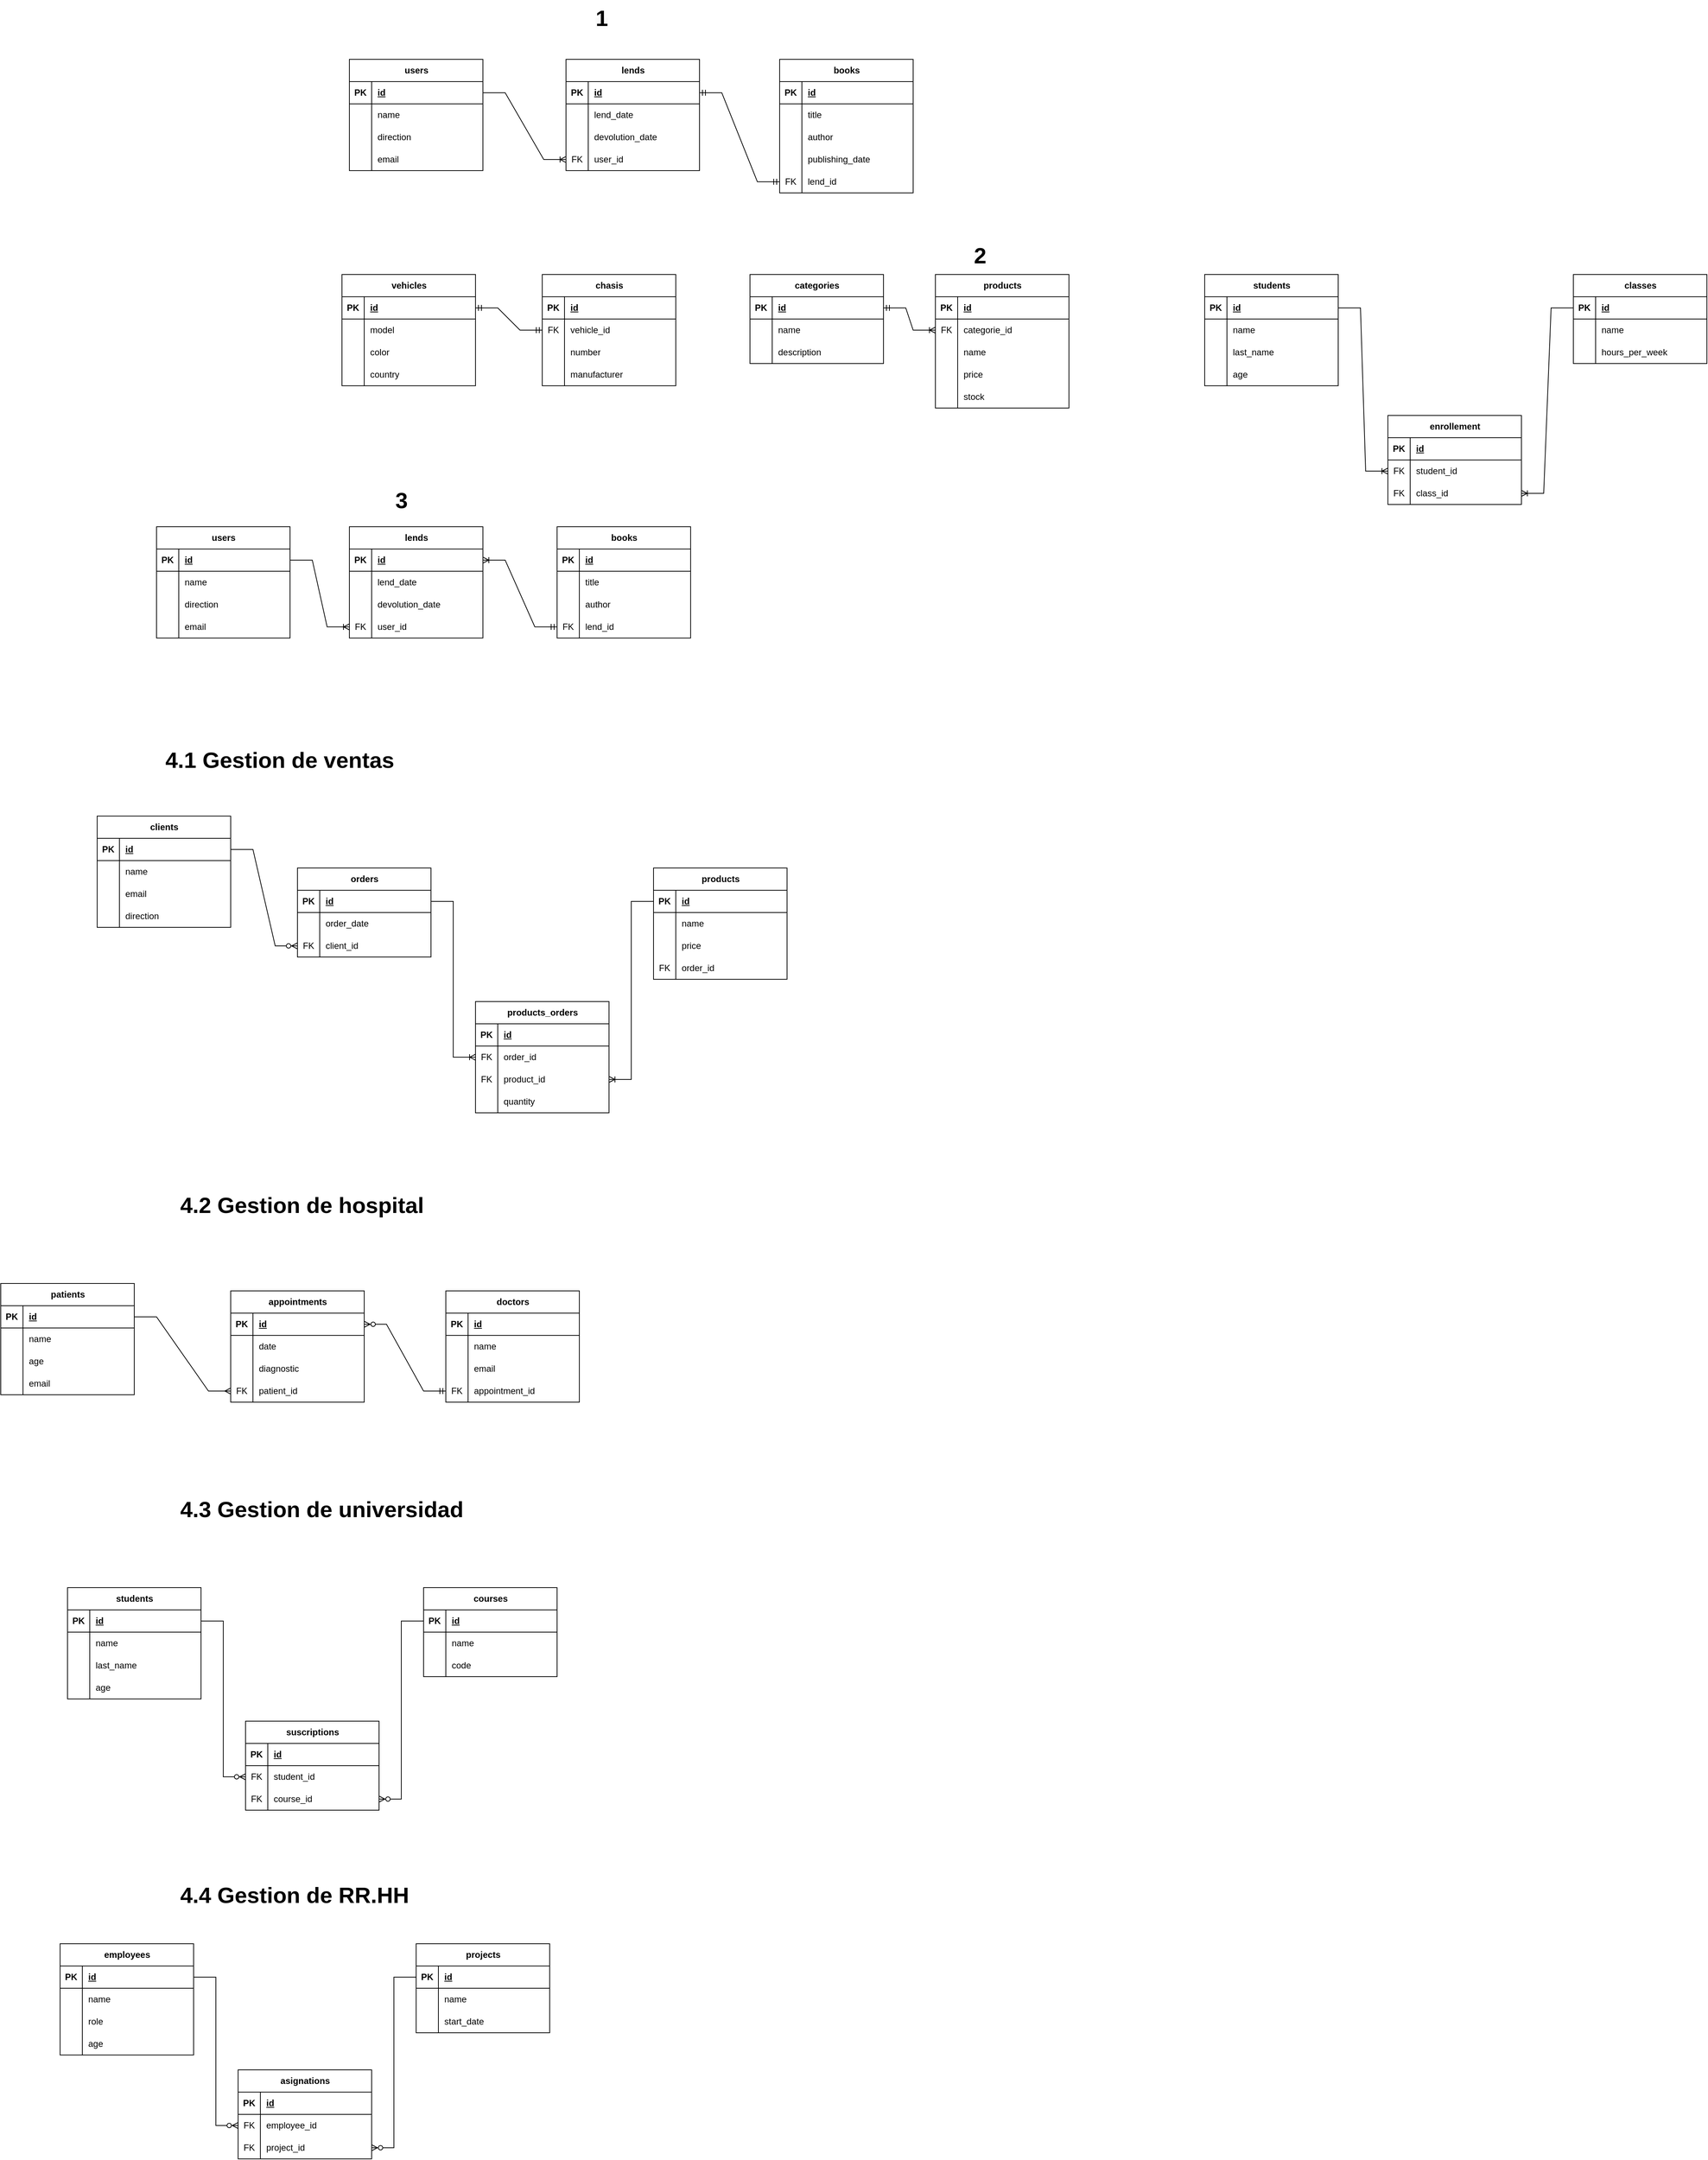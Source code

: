 <mxfile version="24.4.8" type="device">
  <diagram name="Página-1" id="SP4rPPzXcwatXh1_7pQc">
    <mxGraphModel dx="2704" dy="1790" grid="1" gridSize="10" guides="1" tooltips="1" connect="1" arrows="1" fold="1" page="1" pageScale="1" pageWidth="827" pageHeight="1169" background="#ffffff" math="0" shadow="0">
      <root>
        <mxCell id="0" />
        <mxCell id="1" parent="0" />
        <mxCell id="lfxbUF7W2yUIhTPisuCh-4" value="users" style="shape=table;startSize=30;container=1;collapsible=1;childLayout=tableLayout;fixedRows=1;rowLines=0;fontStyle=1;align=center;resizeLast=1;html=1;" vertex="1" parent="1">
          <mxGeometry x="-920" y="-130" width="180" height="150" as="geometry" />
        </mxCell>
        <mxCell id="lfxbUF7W2yUIhTPisuCh-5" value="" style="shape=tableRow;horizontal=0;startSize=0;swimlaneHead=0;swimlaneBody=0;fillColor=none;collapsible=0;dropTarget=0;points=[[0,0.5],[1,0.5]];portConstraint=eastwest;top=0;left=0;right=0;bottom=1;" vertex="1" parent="lfxbUF7W2yUIhTPisuCh-4">
          <mxGeometry y="30" width="180" height="30" as="geometry" />
        </mxCell>
        <mxCell id="lfxbUF7W2yUIhTPisuCh-6" value="PK" style="shape=partialRectangle;connectable=0;fillColor=none;top=0;left=0;bottom=0;right=0;fontStyle=1;overflow=hidden;whiteSpace=wrap;html=1;" vertex="1" parent="lfxbUF7W2yUIhTPisuCh-5">
          <mxGeometry width="30" height="30" as="geometry">
            <mxRectangle width="30" height="30" as="alternateBounds" />
          </mxGeometry>
        </mxCell>
        <mxCell id="lfxbUF7W2yUIhTPisuCh-7" value="id" style="shape=partialRectangle;connectable=0;fillColor=none;top=0;left=0;bottom=0;right=0;align=left;spacingLeft=6;fontStyle=5;overflow=hidden;whiteSpace=wrap;html=1;" vertex="1" parent="lfxbUF7W2yUIhTPisuCh-5">
          <mxGeometry x="30" width="150" height="30" as="geometry">
            <mxRectangle width="150" height="30" as="alternateBounds" />
          </mxGeometry>
        </mxCell>
        <mxCell id="lfxbUF7W2yUIhTPisuCh-8" value="" style="shape=tableRow;horizontal=0;startSize=0;swimlaneHead=0;swimlaneBody=0;fillColor=none;collapsible=0;dropTarget=0;points=[[0,0.5],[1,0.5]];portConstraint=eastwest;top=0;left=0;right=0;bottom=0;" vertex="1" parent="lfxbUF7W2yUIhTPisuCh-4">
          <mxGeometry y="60" width="180" height="30" as="geometry" />
        </mxCell>
        <mxCell id="lfxbUF7W2yUIhTPisuCh-9" value="" style="shape=partialRectangle;connectable=0;fillColor=none;top=0;left=0;bottom=0;right=0;editable=1;overflow=hidden;whiteSpace=wrap;html=1;" vertex="1" parent="lfxbUF7W2yUIhTPisuCh-8">
          <mxGeometry width="30" height="30" as="geometry">
            <mxRectangle width="30" height="30" as="alternateBounds" />
          </mxGeometry>
        </mxCell>
        <mxCell id="lfxbUF7W2yUIhTPisuCh-10" value="name" style="shape=partialRectangle;connectable=0;fillColor=none;top=0;left=0;bottom=0;right=0;align=left;spacingLeft=6;overflow=hidden;whiteSpace=wrap;html=1;" vertex="1" parent="lfxbUF7W2yUIhTPisuCh-8">
          <mxGeometry x="30" width="150" height="30" as="geometry">
            <mxRectangle width="150" height="30" as="alternateBounds" />
          </mxGeometry>
        </mxCell>
        <mxCell id="lfxbUF7W2yUIhTPisuCh-11" value="" style="shape=tableRow;horizontal=0;startSize=0;swimlaneHead=0;swimlaneBody=0;fillColor=none;collapsible=0;dropTarget=0;points=[[0,0.5],[1,0.5]];portConstraint=eastwest;top=0;left=0;right=0;bottom=0;" vertex="1" parent="lfxbUF7W2yUIhTPisuCh-4">
          <mxGeometry y="90" width="180" height="30" as="geometry" />
        </mxCell>
        <mxCell id="lfxbUF7W2yUIhTPisuCh-12" value="" style="shape=partialRectangle;connectable=0;fillColor=none;top=0;left=0;bottom=0;right=0;editable=1;overflow=hidden;whiteSpace=wrap;html=1;" vertex="1" parent="lfxbUF7W2yUIhTPisuCh-11">
          <mxGeometry width="30" height="30" as="geometry">
            <mxRectangle width="30" height="30" as="alternateBounds" />
          </mxGeometry>
        </mxCell>
        <mxCell id="lfxbUF7W2yUIhTPisuCh-13" value="direction" style="shape=partialRectangle;connectable=0;fillColor=none;top=0;left=0;bottom=0;right=0;align=left;spacingLeft=6;overflow=hidden;whiteSpace=wrap;html=1;" vertex="1" parent="lfxbUF7W2yUIhTPisuCh-11">
          <mxGeometry x="30" width="150" height="30" as="geometry">
            <mxRectangle width="150" height="30" as="alternateBounds" />
          </mxGeometry>
        </mxCell>
        <mxCell id="lfxbUF7W2yUIhTPisuCh-14" value="" style="shape=tableRow;horizontal=0;startSize=0;swimlaneHead=0;swimlaneBody=0;fillColor=none;collapsible=0;dropTarget=0;points=[[0,0.5],[1,0.5]];portConstraint=eastwest;top=0;left=0;right=0;bottom=0;" vertex="1" parent="lfxbUF7W2yUIhTPisuCh-4">
          <mxGeometry y="120" width="180" height="30" as="geometry" />
        </mxCell>
        <mxCell id="lfxbUF7W2yUIhTPisuCh-15" value="" style="shape=partialRectangle;connectable=0;fillColor=none;top=0;left=0;bottom=0;right=0;editable=1;overflow=hidden;whiteSpace=wrap;html=1;" vertex="1" parent="lfxbUF7W2yUIhTPisuCh-14">
          <mxGeometry width="30" height="30" as="geometry">
            <mxRectangle width="30" height="30" as="alternateBounds" />
          </mxGeometry>
        </mxCell>
        <mxCell id="lfxbUF7W2yUIhTPisuCh-16" value="email" style="shape=partialRectangle;connectable=0;fillColor=none;top=0;left=0;bottom=0;right=0;align=left;spacingLeft=6;overflow=hidden;whiteSpace=wrap;html=1;" vertex="1" parent="lfxbUF7W2yUIhTPisuCh-14">
          <mxGeometry x="30" width="150" height="30" as="geometry">
            <mxRectangle width="150" height="30" as="alternateBounds" />
          </mxGeometry>
        </mxCell>
        <mxCell id="lfxbUF7W2yUIhTPisuCh-17" value="lends" style="shape=table;startSize=30;container=1;collapsible=1;childLayout=tableLayout;fixedRows=1;rowLines=0;fontStyle=1;align=center;resizeLast=1;html=1;" vertex="1" parent="1">
          <mxGeometry x="-628" y="-130" width="180" height="150" as="geometry" />
        </mxCell>
        <mxCell id="lfxbUF7W2yUIhTPisuCh-18" value="" style="shape=tableRow;horizontal=0;startSize=0;swimlaneHead=0;swimlaneBody=0;fillColor=none;collapsible=0;dropTarget=0;points=[[0,0.5],[1,0.5]];portConstraint=eastwest;top=0;left=0;right=0;bottom=1;" vertex="1" parent="lfxbUF7W2yUIhTPisuCh-17">
          <mxGeometry y="30" width="180" height="30" as="geometry" />
        </mxCell>
        <mxCell id="lfxbUF7W2yUIhTPisuCh-19" value="PK" style="shape=partialRectangle;connectable=0;fillColor=none;top=0;left=0;bottom=0;right=0;fontStyle=1;overflow=hidden;whiteSpace=wrap;html=1;" vertex="1" parent="lfxbUF7W2yUIhTPisuCh-18">
          <mxGeometry width="30" height="30" as="geometry">
            <mxRectangle width="30" height="30" as="alternateBounds" />
          </mxGeometry>
        </mxCell>
        <mxCell id="lfxbUF7W2yUIhTPisuCh-20" value="id" style="shape=partialRectangle;connectable=0;fillColor=none;top=0;left=0;bottom=0;right=0;align=left;spacingLeft=6;fontStyle=5;overflow=hidden;whiteSpace=wrap;html=1;" vertex="1" parent="lfxbUF7W2yUIhTPisuCh-18">
          <mxGeometry x="30" width="150" height="30" as="geometry">
            <mxRectangle width="150" height="30" as="alternateBounds" />
          </mxGeometry>
        </mxCell>
        <mxCell id="lfxbUF7W2yUIhTPisuCh-21" value="" style="shape=tableRow;horizontal=0;startSize=0;swimlaneHead=0;swimlaneBody=0;fillColor=none;collapsible=0;dropTarget=0;points=[[0,0.5],[1,0.5]];portConstraint=eastwest;top=0;left=0;right=0;bottom=0;" vertex="1" parent="lfxbUF7W2yUIhTPisuCh-17">
          <mxGeometry y="60" width="180" height="30" as="geometry" />
        </mxCell>
        <mxCell id="lfxbUF7W2yUIhTPisuCh-22" value="" style="shape=partialRectangle;connectable=0;fillColor=none;top=0;left=0;bottom=0;right=0;editable=1;overflow=hidden;whiteSpace=wrap;html=1;" vertex="1" parent="lfxbUF7W2yUIhTPisuCh-21">
          <mxGeometry width="30" height="30" as="geometry">
            <mxRectangle width="30" height="30" as="alternateBounds" />
          </mxGeometry>
        </mxCell>
        <mxCell id="lfxbUF7W2yUIhTPisuCh-23" value="lend_date" style="shape=partialRectangle;connectable=0;fillColor=none;top=0;left=0;bottom=0;right=0;align=left;spacingLeft=6;overflow=hidden;whiteSpace=wrap;html=1;" vertex="1" parent="lfxbUF7W2yUIhTPisuCh-21">
          <mxGeometry x="30" width="150" height="30" as="geometry">
            <mxRectangle width="150" height="30" as="alternateBounds" />
          </mxGeometry>
        </mxCell>
        <mxCell id="lfxbUF7W2yUIhTPisuCh-24" value="" style="shape=tableRow;horizontal=0;startSize=0;swimlaneHead=0;swimlaneBody=0;fillColor=none;collapsible=0;dropTarget=0;points=[[0,0.5],[1,0.5]];portConstraint=eastwest;top=0;left=0;right=0;bottom=0;" vertex="1" parent="lfxbUF7W2yUIhTPisuCh-17">
          <mxGeometry y="90" width="180" height="30" as="geometry" />
        </mxCell>
        <mxCell id="lfxbUF7W2yUIhTPisuCh-25" value="" style="shape=partialRectangle;connectable=0;fillColor=none;top=0;left=0;bottom=0;right=0;editable=1;overflow=hidden;whiteSpace=wrap;html=1;" vertex="1" parent="lfxbUF7W2yUIhTPisuCh-24">
          <mxGeometry width="30" height="30" as="geometry">
            <mxRectangle width="30" height="30" as="alternateBounds" />
          </mxGeometry>
        </mxCell>
        <mxCell id="lfxbUF7W2yUIhTPisuCh-26" value="devolution_date" style="shape=partialRectangle;connectable=0;fillColor=none;top=0;left=0;bottom=0;right=0;align=left;spacingLeft=6;overflow=hidden;whiteSpace=wrap;html=1;" vertex="1" parent="lfxbUF7W2yUIhTPisuCh-24">
          <mxGeometry x="30" width="150" height="30" as="geometry">
            <mxRectangle width="150" height="30" as="alternateBounds" />
          </mxGeometry>
        </mxCell>
        <mxCell id="lfxbUF7W2yUIhTPisuCh-27" value="" style="shape=tableRow;horizontal=0;startSize=0;swimlaneHead=0;swimlaneBody=0;fillColor=none;collapsible=0;dropTarget=0;points=[[0,0.5],[1,0.5]];portConstraint=eastwest;top=0;left=0;right=0;bottom=0;" vertex="1" parent="lfxbUF7W2yUIhTPisuCh-17">
          <mxGeometry y="120" width="180" height="30" as="geometry" />
        </mxCell>
        <mxCell id="lfxbUF7W2yUIhTPisuCh-28" value="FK" style="shape=partialRectangle;connectable=0;fillColor=none;top=0;left=0;bottom=0;right=0;editable=1;overflow=hidden;whiteSpace=wrap;html=1;" vertex="1" parent="lfxbUF7W2yUIhTPisuCh-27">
          <mxGeometry width="30" height="30" as="geometry">
            <mxRectangle width="30" height="30" as="alternateBounds" />
          </mxGeometry>
        </mxCell>
        <mxCell id="lfxbUF7W2yUIhTPisuCh-29" value="user_id" style="shape=partialRectangle;connectable=0;fillColor=none;top=0;left=0;bottom=0;right=0;align=left;spacingLeft=6;overflow=hidden;whiteSpace=wrap;html=1;" vertex="1" parent="lfxbUF7W2yUIhTPisuCh-27">
          <mxGeometry x="30" width="150" height="30" as="geometry">
            <mxRectangle width="150" height="30" as="alternateBounds" />
          </mxGeometry>
        </mxCell>
        <mxCell id="lfxbUF7W2yUIhTPisuCh-30" value="books" style="shape=table;startSize=30;container=1;collapsible=1;childLayout=tableLayout;fixedRows=1;rowLines=0;fontStyle=1;align=center;resizeLast=1;html=1;" vertex="1" parent="1">
          <mxGeometry x="-340" y="-130" width="180" height="180" as="geometry" />
        </mxCell>
        <mxCell id="lfxbUF7W2yUIhTPisuCh-31" value="" style="shape=tableRow;horizontal=0;startSize=0;swimlaneHead=0;swimlaneBody=0;fillColor=none;collapsible=0;dropTarget=0;points=[[0,0.5],[1,0.5]];portConstraint=eastwest;top=0;left=0;right=0;bottom=1;" vertex="1" parent="lfxbUF7W2yUIhTPisuCh-30">
          <mxGeometry y="30" width="180" height="30" as="geometry" />
        </mxCell>
        <mxCell id="lfxbUF7W2yUIhTPisuCh-32" value="PK" style="shape=partialRectangle;connectable=0;fillColor=none;top=0;left=0;bottom=0;right=0;fontStyle=1;overflow=hidden;whiteSpace=wrap;html=1;" vertex="1" parent="lfxbUF7W2yUIhTPisuCh-31">
          <mxGeometry width="30" height="30" as="geometry">
            <mxRectangle width="30" height="30" as="alternateBounds" />
          </mxGeometry>
        </mxCell>
        <mxCell id="lfxbUF7W2yUIhTPisuCh-33" value="id" style="shape=partialRectangle;connectable=0;fillColor=none;top=0;left=0;bottom=0;right=0;align=left;spacingLeft=6;fontStyle=5;overflow=hidden;whiteSpace=wrap;html=1;" vertex="1" parent="lfxbUF7W2yUIhTPisuCh-31">
          <mxGeometry x="30" width="150" height="30" as="geometry">
            <mxRectangle width="150" height="30" as="alternateBounds" />
          </mxGeometry>
        </mxCell>
        <mxCell id="lfxbUF7W2yUIhTPisuCh-34" value="" style="shape=tableRow;horizontal=0;startSize=0;swimlaneHead=0;swimlaneBody=0;fillColor=none;collapsible=0;dropTarget=0;points=[[0,0.5],[1,0.5]];portConstraint=eastwest;top=0;left=0;right=0;bottom=0;" vertex="1" parent="lfxbUF7W2yUIhTPisuCh-30">
          <mxGeometry y="60" width="180" height="30" as="geometry" />
        </mxCell>
        <mxCell id="lfxbUF7W2yUIhTPisuCh-35" value="" style="shape=partialRectangle;connectable=0;fillColor=none;top=0;left=0;bottom=0;right=0;editable=1;overflow=hidden;whiteSpace=wrap;html=1;" vertex="1" parent="lfxbUF7W2yUIhTPisuCh-34">
          <mxGeometry width="30" height="30" as="geometry">
            <mxRectangle width="30" height="30" as="alternateBounds" />
          </mxGeometry>
        </mxCell>
        <mxCell id="lfxbUF7W2yUIhTPisuCh-36" value="title" style="shape=partialRectangle;connectable=0;fillColor=none;top=0;left=0;bottom=0;right=0;align=left;spacingLeft=6;overflow=hidden;whiteSpace=wrap;html=1;" vertex="1" parent="lfxbUF7W2yUIhTPisuCh-34">
          <mxGeometry x="30" width="150" height="30" as="geometry">
            <mxRectangle width="150" height="30" as="alternateBounds" />
          </mxGeometry>
        </mxCell>
        <mxCell id="lfxbUF7W2yUIhTPisuCh-37" value="" style="shape=tableRow;horizontal=0;startSize=0;swimlaneHead=0;swimlaneBody=0;fillColor=none;collapsible=0;dropTarget=0;points=[[0,0.5],[1,0.5]];portConstraint=eastwest;top=0;left=0;right=0;bottom=0;" vertex="1" parent="lfxbUF7W2yUIhTPisuCh-30">
          <mxGeometry y="90" width="180" height="30" as="geometry" />
        </mxCell>
        <mxCell id="lfxbUF7W2yUIhTPisuCh-38" value="" style="shape=partialRectangle;connectable=0;fillColor=none;top=0;left=0;bottom=0;right=0;editable=1;overflow=hidden;whiteSpace=wrap;html=1;" vertex="1" parent="lfxbUF7W2yUIhTPisuCh-37">
          <mxGeometry width="30" height="30" as="geometry">
            <mxRectangle width="30" height="30" as="alternateBounds" />
          </mxGeometry>
        </mxCell>
        <mxCell id="lfxbUF7W2yUIhTPisuCh-39" value="author" style="shape=partialRectangle;connectable=0;fillColor=none;top=0;left=0;bottom=0;right=0;align=left;spacingLeft=6;overflow=hidden;whiteSpace=wrap;html=1;" vertex="1" parent="lfxbUF7W2yUIhTPisuCh-37">
          <mxGeometry x="30" width="150" height="30" as="geometry">
            <mxRectangle width="150" height="30" as="alternateBounds" />
          </mxGeometry>
        </mxCell>
        <mxCell id="lfxbUF7W2yUIhTPisuCh-40" value="" style="shape=tableRow;horizontal=0;startSize=0;swimlaneHead=0;swimlaneBody=0;fillColor=none;collapsible=0;dropTarget=0;points=[[0,0.5],[1,0.5]];portConstraint=eastwest;top=0;left=0;right=0;bottom=0;" vertex="1" parent="lfxbUF7W2yUIhTPisuCh-30">
          <mxGeometry y="120" width="180" height="30" as="geometry" />
        </mxCell>
        <mxCell id="lfxbUF7W2yUIhTPisuCh-41" value="" style="shape=partialRectangle;connectable=0;fillColor=none;top=0;left=0;bottom=0;right=0;editable=1;overflow=hidden;whiteSpace=wrap;html=1;" vertex="1" parent="lfxbUF7W2yUIhTPisuCh-40">
          <mxGeometry width="30" height="30" as="geometry">
            <mxRectangle width="30" height="30" as="alternateBounds" />
          </mxGeometry>
        </mxCell>
        <mxCell id="lfxbUF7W2yUIhTPisuCh-42" value="publishing_date" style="shape=partialRectangle;connectable=0;fillColor=none;top=0;left=0;bottom=0;right=0;align=left;spacingLeft=6;overflow=hidden;whiteSpace=wrap;html=1;" vertex="1" parent="lfxbUF7W2yUIhTPisuCh-40">
          <mxGeometry x="30" width="150" height="30" as="geometry">
            <mxRectangle width="150" height="30" as="alternateBounds" />
          </mxGeometry>
        </mxCell>
        <mxCell id="lfxbUF7W2yUIhTPisuCh-43" value="" style="shape=tableRow;horizontal=0;startSize=0;swimlaneHead=0;swimlaneBody=0;fillColor=none;collapsible=0;dropTarget=0;points=[[0,0.5],[1,0.5]];portConstraint=eastwest;top=0;left=0;right=0;bottom=0;" vertex="1" parent="lfxbUF7W2yUIhTPisuCh-30">
          <mxGeometry y="150" width="180" height="30" as="geometry" />
        </mxCell>
        <mxCell id="lfxbUF7W2yUIhTPisuCh-44" value="FK" style="shape=partialRectangle;connectable=0;fillColor=none;top=0;left=0;bottom=0;right=0;editable=1;overflow=hidden;whiteSpace=wrap;html=1;" vertex="1" parent="lfxbUF7W2yUIhTPisuCh-43">
          <mxGeometry width="30" height="30" as="geometry">
            <mxRectangle width="30" height="30" as="alternateBounds" />
          </mxGeometry>
        </mxCell>
        <mxCell id="lfxbUF7W2yUIhTPisuCh-45" value="lend_id" style="shape=partialRectangle;connectable=0;fillColor=none;top=0;left=0;bottom=0;right=0;align=left;spacingLeft=6;overflow=hidden;whiteSpace=wrap;html=1;" vertex="1" parent="lfxbUF7W2yUIhTPisuCh-43">
          <mxGeometry x="30" width="150" height="30" as="geometry">
            <mxRectangle width="150" height="30" as="alternateBounds" />
          </mxGeometry>
        </mxCell>
        <mxCell id="lfxbUF7W2yUIhTPisuCh-46" value="" style="edgeStyle=entityRelationEdgeStyle;fontSize=12;html=1;endArrow=ERoneToMany;rounded=0;exitX=1;exitY=0.5;exitDx=0;exitDy=0;entryX=0;entryY=0.5;entryDx=0;entryDy=0;" edge="1" parent="1" source="lfxbUF7W2yUIhTPisuCh-5" target="lfxbUF7W2yUIhTPisuCh-27">
          <mxGeometry width="100" height="100" relative="1" as="geometry">
            <mxPoint x="-540" y="160" as="sourcePoint" />
            <mxPoint x="-440" y="60" as="targetPoint" />
          </mxGeometry>
        </mxCell>
        <mxCell id="lfxbUF7W2yUIhTPisuCh-47" value="" style="edgeStyle=entityRelationEdgeStyle;fontSize=12;html=1;endArrow=ERmandOne;startArrow=ERmandOne;rounded=0;entryX=1;entryY=0.5;entryDx=0;entryDy=0;exitX=0;exitY=0.5;exitDx=0;exitDy=0;" edge="1" parent="1" source="lfxbUF7W2yUIhTPisuCh-43" target="lfxbUF7W2yUIhTPisuCh-18">
          <mxGeometry width="100" height="100" relative="1" as="geometry">
            <mxPoint x="-540" y="160" as="sourcePoint" />
            <mxPoint x="-440" y="60" as="targetPoint" />
          </mxGeometry>
        </mxCell>
        <mxCell id="lfxbUF7W2yUIhTPisuCh-48" value="vehicles" style="shape=table;startSize=30;container=1;collapsible=1;childLayout=tableLayout;fixedRows=1;rowLines=0;fontStyle=1;align=center;resizeLast=1;html=1;" vertex="1" parent="1">
          <mxGeometry x="-930" y="160" width="180" height="150" as="geometry" />
        </mxCell>
        <mxCell id="lfxbUF7W2yUIhTPisuCh-49" value="" style="shape=tableRow;horizontal=0;startSize=0;swimlaneHead=0;swimlaneBody=0;fillColor=none;collapsible=0;dropTarget=0;points=[[0,0.5],[1,0.5]];portConstraint=eastwest;top=0;left=0;right=0;bottom=1;" vertex="1" parent="lfxbUF7W2yUIhTPisuCh-48">
          <mxGeometry y="30" width="180" height="30" as="geometry" />
        </mxCell>
        <mxCell id="lfxbUF7W2yUIhTPisuCh-50" value="PK" style="shape=partialRectangle;connectable=0;fillColor=none;top=0;left=0;bottom=0;right=0;fontStyle=1;overflow=hidden;whiteSpace=wrap;html=1;" vertex="1" parent="lfxbUF7W2yUIhTPisuCh-49">
          <mxGeometry width="30" height="30" as="geometry">
            <mxRectangle width="30" height="30" as="alternateBounds" />
          </mxGeometry>
        </mxCell>
        <mxCell id="lfxbUF7W2yUIhTPisuCh-51" value="id" style="shape=partialRectangle;connectable=0;fillColor=none;top=0;left=0;bottom=0;right=0;align=left;spacingLeft=6;fontStyle=5;overflow=hidden;whiteSpace=wrap;html=1;" vertex="1" parent="lfxbUF7W2yUIhTPisuCh-49">
          <mxGeometry x="30" width="150" height="30" as="geometry">
            <mxRectangle width="150" height="30" as="alternateBounds" />
          </mxGeometry>
        </mxCell>
        <mxCell id="lfxbUF7W2yUIhTPisuCh-52" value="" style="shape=tableRow;horizontal=0;startSize=0;swimlaneHead=0;swimlaneBody=0;fillColor=none;collapsible=0;dropTarget=0;points=[[0,0.5],[1,0.5]];portConstraint=eastwest;top=0;left=0;right=0;bottom=0;" vertex="1" parent="lfxbUF7W2yUIhTPisuCh-48">
          <mxGeometry y="60" width="180" height="30" as="geometry" />
        </mxCell>
        <mxCell id="lfxbUF7W2yUIhTPisuCh-53" value="" style="shape=partialRectangle;connectable=0;fillColor=none;top=0;left=0;bottom=0;right=0;editable=1;overflow=hidden;whiteSpace=wrap;html=1;" vertex="1" parent="lfxbUF7W2yUIhTPisuCh-52">
          <mxGeometry width="30" height="30" as="geometry">
            <mxRectangle width="30" height="30" as="alternateBounds" />
          </mxGeometry>
        </mxCell>
        <mxCell id="lfxbUF7W2yUIhTPisuCh-54" value="model" style="shape=partialRectangle;connectable=0;fillColor=none;top=0;left=0;bottom=0;right=0;align=left;spacingLeft=6;overflow=hidden;whiteSpace=wrap;html=1;" vertex="1" parent="lfxbUF7W2yUIhTPisuCh-52">
          <mxGeometry x="30" width="150" height="30" as="geometry">
            <mxRectangle width="150" height="30" as="alternateBounds" />
          </mxGeometry>
        </mxCell>
        <mxCell id="lfxbUF7W2yUIhTPisuCh-55" value="" style="shape=tableRow;horizontal=0;startSize=0;swimlaneHead=0;swimlaneBody=0;fillColor=none;collapsible=0;dropTarget=0;points=[[0,0.5],[1,0.5]];portConstraint=eastwest;top=0;left=0;right=0;bottom=0;" vertex="1" parent="lfxbUF7W2yUIhTPisuCh-48">
          <mxGeometry y="90" width="180" height="30" as="geometry" />
        </mxCell>
        <mxCell id="lfxbUF7W2yUIhTPisuCh-56" value="" style="shape=partialRectangle;connectable=0;fillColor=none;top=0;left=0;bottom=0;right=0;editable=1;overflow=hidden;whiteSpace=wrap;html=1;" vertex="1" parent="lfxbUF7W2yUIhTPisuCh-55">
          <mxGeometry width="30" height="30" as="geometry">
            <mxRectangle width="30" height="30" as="alternateBounds" />
          </mxGeometry>
        </mxCell>
        <mxCell id="lfxbUF7W2yUIhTPisuCh-57" value="color" style="shape=partialRectangle;connectable=0;fillColor=none;top=0;left=0;bottom=0;right=0;align=left;spacingLeft=6;overflow=hidden;whiteSpace=wrap;html=1;" vertex="1" parent="lfxbUF7W2yUIhTPisuCh-55">
          <mxGeometry x="30" width="150" height="30" as="geometry">
            <mxRectangle width="150" height="30" as="alternateBounds" />
          </mxGeometry>
        </mxCell>
        <mxCell id="lfxbUF7W2yUIhTPisuCh-58" value="" style="shape=tableRow;horizontal=0;startSize=0;swimlaneHead=0;swimlaneBody=0;fillColor=none;collapsible=0;dropTarget=0;points=[[0,0.5],[1,0.5]];portConstraint=eastwest;top=0;left=0;right=0;bottom=0;" vertex="1" parent="lfxbUF7W2yUIhTPisuCh-48">
          <mxGeometry y="120" width="180" height="30" as="geometry" />
        </mxCell>
        <mxCell id="lfxbUF7W2yUIhTPisuCh-59" value="" style="shape=partialRectangle;connectable=0;fillColor=none;top=0;left=0;bottom=0;right=0;editable=1;overflow=hidden;whiteSpace=wrap;html=1;" vertex="1" parent="lfxbUF7W2yUIhTPisuCh-58">
          <mxGeometry width="30" height="30" as="geometry">
            <mxRectangle width="30" height="30" as="alternateBounds" />
          </mxGeometry>
        </mxCell>
        <mxCell id="lfxbUF7W2yUIhTPisuCh-60" value="country" style="shape=partialRectangle;connectable=0;fillColor=none;top=0;left=0;bottom=0;right=0;align=left;spacingLeft=6;overflow=hidden;whiteSpace=wrap;html=1;" vertex="1" parent="lfxbUF7W2yUIhTPisuCh-58">
          <mxGeometry x="30" width="150" height="30" as="geometry">
            <mxRectangle width="150" height="30" as="alternateBounds" />
          </mxGeometry>
        </mxCell>
        <mxCell id="lfxbUF7W2yUIhTPisuCh-61" value="chasis" style="shape=table;startSize=30;container=1;collapsible=1;childLayout=tableLayout;fixedRows=1;rowLines=0;fontStyle=1;align=center;resizeLast=1;html=1;" vertex="1" parent="1">
          <mxGeometry x="-660" y="160" width="180" height="150" as="geometry" />
        </mxCell>
        <mxCell id="lfxbUF7W2yUIhTPisuCh-62" value="" style="shape=tableRow;horizontal=0;startSize=0;swimlaneHead=0;swimlaneBody=0;fillColor=none;collapsible=0;dropTarget=0;points=[[0,0.5],[1,0.5]];portConstraint=eastwest;top=0;left=0;right=0;bottom=1;" vertex="1" parent="lfxbUF7W2yUIhTPisuCh-61">
          <mxGeometry y="30" width="180" height="30" as="geometry" />
        </mxCell>
        <mxCell id="lfxbUF7W2yUIhTPisuCh-63" value="PK" style="shape=partialRectangle;connectable=0;fillColor=none;top=0;left=0;bottom=0;right=0;fontStyle=1;overflow=hidden;whiteSpace=wrap;html=1;" vertex="1" parent="lfxbUF7W2yUIhTPisuCh-62">
          <mxGeometry width="30" height="30" as="geometry">
            <mxRectangle width="30" height="30" as="alternateBounds" />
          </mxGeometry>
        </mxCell>
        <mxCell id="lfxbUF7W2yUIhTPisuCh-64" value="id" style="shape=partialRectangle;connectable=0;fillColor=none;top=0;left=0;bottom=0;right=0;align=left;spacingLeft=6;fontStyle=5;overflow=hidden;whiteSpace=wrap;html=1;" vertex="1" parent="lfxbUF7W2yUIhTPisuCh-62">
          <mxGeometry x="30" width="150" height="30" as="geometry">
            <mxRectangle width="150" height="30" as="alternateBounds" />
          </mxGeometry>
        </mxCell>
        <mxCell id="lfxbUF7W2yUIhTPisuCh-65" value="" style="shape=tableRow;horizontal=0;startSize=0;swimlaneHead=0;swimlaneBody=0;fillColor=none;collapsible=0;dropTarget=0;points=[[0,0.5],[1,0.5]];portConstraint=eastwest;top=0;left=0;right=0;bottom=0;" vertex="1" parent="lfxbUF7W2yUIhTPisuCh-61">
          <mxGeometry y="60" width="180" height="30" as="geometry" />
        </mxCell>
        <mxCell id="lfxbUF7W2yUIhTPisuCh-66" value="FK" style="shape=partialRectangle;connectable=0;fillColor=none;top=0;left=0;bottom=0;right=0;editable=1;overflow=hidden;whiteSpace=wrap;html=1;" vertex="1" parent="lfxbUF7W2yUIhTPisuCh-65">
          <mxGeometry width="30" height="30" as="geometry">
            <mxRectangle width="30" height="30" as="alternateBounds" />
          </mxGeometry>
        </mxCell>
        <mxCell id="lfxbUF7W2yUIhTPisuCh-67" value="vehicle_id" style="shape=partialRectangle;connectable=0;fillColor=none;top=0;left=0;bottom=0;right=0;align=left;spacingLeft=6;overflow=hidden;whiteSpace=wrap;html=1;" vertex="1" parent="lfxbUF7W2yUIhTPisuCh-65">
          <mxGeometry x="30" width="150" height="30" as="geometry">
            <mxRectangle width="150" height="30" as="alternateBounds" />
          </mxGeometry>
        </mxCell>
        <mxCell id="lfxbUF7W2yUIhTPisuCh-68" value="" style="shape=tableRow;horizontal=0;startSize=0;swimlaneHead=0;swimlaneBody=0;fillColor=none;collapsible=0;dropTarget=0;points=[[0,0.5],[1,0.5]];portConstraint=eastwest;top=0;left=0;right=0;bottom=0;" vertex="1" parent="lfxbUF7W2yUIhTPisuCh-61">
          <mxGeometry y="90" width="180" height="30" as="geometry" />
        </mxCell>
        <mxCell id="lfxbUF7W2yUIhTPisuCh-69" value="" style="shape=partialRectangle;connectable=0;fillColor=none;top=0;left=0;bottom=0;right=0;editable=1;overflow=hidden;whiteSpace=wrap;html=1;" vertex="1" parent="lfxbUF7W2yUIhTPisuCh-68">
          <mxGeometry width="30" height="30" as="geometry">
            <mxRectangle width="30" height="30" as="alternateBounds" />
          </mxGeometry>
        </mxCell>
        <mxCell id="lfxbUF7W2yUIhTPisuCh-70" value="number" style="shape=partialRectangle;connectable=0;fillColor=none;top=0;left=0;bottom=0;right=0;align=left;spacingLeft=6;overflow=hidden;whiteSpace=wrap;html=1;" vertex="1" parent="lfxbUF7W2yUIhTPisuCh-68">
          <mxGeometry x="30" width="150" height="30" as="geometry">
            <mxRectangle width="150" height="30" as="alternateBounds" />
          </mxGeometry>
        </mxCell>
        <mxCell id="lfxbUF7W2yUIhTPisuCh-71" value="" style="shape=tableRow;horizontal=0;startSize=0;swimlaneHead=0;swimlaneBody=0;fillColor=none;collapsible=0;dropTarget=0;points=[[0,0.5],[1,0.5]];portConstraint=eastwest;top=0;left=0;right=0;bottom=0;" vertex="1" parent="lfxbUF7W2yUIhTPisuCh-61">
          <mxGeometry y="120" width="180" height="30" as="geometry" />
        </mxCell>
        <mxCell id="lfxbUF7W2yUIhTPisuCh-72" value="" style="shape=partialRectangle;connectable=0;fillColor=none;top=0;left=0;bottom=0;right=0;editable=1;overflow=hidden;whiteSpace=wrap;html=1;" vertex="1" parent="lfxbUF7W2yUIhTPisuCh-71">
          <mxGeometry width="30" height="30" as="geometry">
            <mxRectangle width="30" height="30" as="alternateBounds" />
          </mxGeometry>
        </mxCell>
        <mxCell id="lfxbUF7W2yUIhTPisuCh-73" value="manufacturer" style="shape=partialRectangle;connectable=0;fillColor=none;top=0;left=0;bottom=0;right=0;align=left;spacingLeft=6;overflow=hidden;whiteSpace=wrap;html=1;" vertex="1" parent="lfxbUF7W2yUIhTPisuCh-71">
          <mxGeometry x="30" width="150" height="30" as="geometry">
            <mxRectangle width="150" height="30" as="alternateBounds" />
          </mxGeometry>
        </mxCell>
        <mxCell id="lfxbUF7W2yUIhTPisuCh-74" value="" style="edgeStyle=entityRelationEdgeStyle;fontSize=12;html=1;endArrow=ERmandOne;startArrow=ERmandOne;rounded=0;exitX=1;exitY=0.5;exitDx=0;exitDy=0;entryX=0;entryY=0.5;entryDx=0;entryDy=0;" edge="1" parent="1" source="lfxbUF7W2yUIhTPisuCh-49" target="lfxbUF7W2yUIhTPisuCh-65">
          <mxGeometry width="100" height="100" relative="1" as="geometry">
            <mxPoint x="-700" y="390" as="sourcePoint" />
            <mxPoint x="-600" y="290" as="targetPoint" />
          </mxGeometry>
        </mxCell>
        <mxCell id="lfxbUF7W2yUIhTPisuCh-75" value="categories" style="shape=table;startSize=30;container=1;collapsible=1;childLayout=tableLayout;fixedRows=1;rowLines=0;fontStyle=1;align=center;resizeLast=1;html=1;" vertex="1" parent="1">
          <mxGeometry x="-380" y="160" width="180" height="120" as="geometry" />
        </mxCell>
        <mxCell id="lfxbUF7W2yUIhTPisuCh-76" value="" style="shape=tableRow;horizontal=0;startSize=0;swimlaneHead=0;swimlaneBody=0;fillColor=none;collapsible=0;dropTarget=0;points=[[0,0.5],[1,0.5]];portConstraint=eastwest;top=0;left=0;right=0;bottom=1;" vertex="1" parent="lfxbUF7W2yUIhTPisuCh-75">
          <mxGeometry y="30" width="180" height="30" as="geometry" />
        </mxCell>
        <mxCell id="lfxbUF7W2yUIhTPisuCh-77" value="PK" style="shape=partialRectangle;connectable=0;fillColor=none;top=0;left=0;bottom=0;right=0;fontStyle=1;overflow=hidden;whiteSpace=wrap;html=1;" vertex="1" parent="lfxbUF7W2yUIhTPisuCh-76">
          <mxGeometry width="30" height="30" as="geometry">
            <mxRectangle width="30" height="30" as="alternateBounds" />
          </mxGeometry>
        </mxCell>
        <mxCell id="lfxbUF7W2yUIhTPisuCh-78" value="id" style="shape=partialRectangle;connectable=0;fillColor=none;top=0;left=0;bottom=0;right=0;align=left;spacingLeft=6;fontStyle=5;overflow=hidden;whiteSpace=wrap;html=1;" vertex="1" parent="lfxbUF7W2yUIhTPisuCh-76">
          <mxGeometry x="30" width="150" height="30" as="geometry">
            <mxRectangle width="150" height="30" as="alternateBounds" />
          </mxGeometry>
        </mxCell>
        <mxCell id="lfxbUF7W2yUIhTPisuCh-79" value="" style="shape=tableRow;horizontal=0;startSize=0;swimlaneHead=0;swimlaneBody=0;fillColor=none;collapsible=0;dropTarget=0;points=[[0,0.5],[1,0.5]];portConstraint=eastwest;top=0;left=0;right=0;bottom=0;" vertex="1" parent="lfxbUF7W2yUIhTPisuCh-75">
          <mxGeometry y="60" width="180" height="30" as="geometry" />
        </mxCell>
        <mxCell id="lfxbUF7W2yUIhTPisuCh-80" value="" style="shape=partialRectangle;connectable=0;fillColor=none;top=0;left=0;bottom=0;right=0;editable=1;overflow=hidden;whiteSpace=wrap;html=1;" vertex="1" parent="lfxbUF7W2yUIhTPisuCh-79">
          <mxGeometry width="30" height="30" as="geometry">
            <mxRectangle width="30" height="30" as="alternateBounds" />
          </mxGeometry>
        </mxCell>
        <mxCell id="lfxbUF7W2yUIhTPisuCh-81" value="name" style="shape=partialRectangle;connectable=0;fillColor=none;top=0;left=0;bottom=0;right=0;align=left;spacingLeft=6;overflow=hidden;whiteSpace=wrap;html=1;" vertex="1" parent="lfxbUF7W2yUIhTPisuCh-79">
          <mxGeometry x="30" width="150" height="30" as="geometry">
            <mxRectangle width="150" height="30" as="alternateBounds" />
          </mxGeometry>
        </mxCell>
        <mxCell id="lfxbUF7W2yUIhTPisuCh-82" value="" style="shape=tableRow;horizontal=0;startSize=0;swimlaneHead=0;swimlaneBody=0;fillColor=none;collapsible=0;dropTarget=0;points=[[0,0.5],[1,0.5]];portConstraint=eastwest;top=0;left=0;right=0;bottom=0;" vertex="1" parent="lfxbUF7W2yUIhTPisuCh-75">
          <mxGeometry y="90" width="180" height="30" as="geometry" />
        </mxCell>
        <mxCell id="lfxbUF7W2yUIhTPisuCh-83" value="" style="shape=partialRectangle;connectable=0;fillColor=none;top=0;left=0;bottom=0;right=0;editable=1;overflow=hidden;whiteSpace=wrap;html=1;" vertex="1" parent="lfxbUF7W2yUIhTPisuCh-82">
          <mxGeometry width="30" height="30" as="geometry">
            <mxRectangle width="30" height="30" as="alternateBounds" />
          </mxGeometry>
        </mxCell>
        <mxCell id="lfxbUF7W2yUIhTPisuCh-84" value="description" style="shape=partialRectangle;connectable=0;fillColor=none;top=0;left=0;bottom=0;right=0;align=left;spacingLeft=6;overflow=hidden;whiteSpace=wrap;html=1;" vertex="1" parent="lfxbUF7W2yUIhTPisuCh-82">
          <mxGeometry x="30" width="150" height="30" as="geometry">
            <mxRectangle width="150" height="30" as="alternateBounds" />
          </mxGeometry>
        </mxCell>
        <mxCell id="lfxbUF7W2yUIhTPisuCh-88" value="products" style="shape=table;startSize=30;container=1;collapsible=1;childLayout=tableLayout;fixedRows=1;rowLines=0;fontStyle=1;align=center;resizeLast=1;html=1;" vertex="1" parent="1">
          <mxGeometry x="-130" y="160" width="180" height="180" as="geometry" />
        </mxCell>
        <mxCell id="lfxbUF7W2yUIhTPisuCh-89" value="" style="shape=tableRow;horizontal=0;startSize=0;swimlaneHead=0;swimlaneBody=0;fillColor=none;collapsible=0;dropTarget=0;points=[[0,0.5],[1,0.5]];portConstraint=eastwest;top=0;left=0;right=0;bottom=1;" vertex="1" parent="lfxbUF7W2yUIhTPisuCh-88">
          <mxGeometry y="30" width="180" height="30" as="geometry" />
        </mxCell>
        <mxCell id="lfxbUF7W2yUIhTPisuCh-90" value="PK" style="shape=partialRectangle;connectable=0;fillColor=none;top=0;left=0;bottom=0;right=0;fontStyle=1;overflow=hidden;whiteSpace=wrap;html=1;" vertex="1" parent="lfxbUF7W2yUIhTPisuCh-89">
          <mxGeometry width="30" height="30" as="geometry">
            <mxRectangle width="30" height="30" as="alternateBounds" />
          </mxGeometry>
        </mxCell>
        <mxCell id="lfxbUF7W2yUIhTPisuCh-91" value="id" style="shape=partialRectangle;connectable=0;fillColor=none;top=0;left=0;bottom=0;right=0;align=left;spacingLeft=6;fontStyle=5;overflow=hidden;whiteSpace=wrap;html=1;" vertex="1" parent="lfxbUF7W2yUIhTPisuCh-89">
          <mxGeometry x="30" width="150" height="30" as="geometry">
            <mxRectangle width="150" height="30" as="alternateBounds" />
          </mxGeometry>
        </mxCell>
        <mxCell id="lfxbUF7W2yUIhTPisuCh-92" value="" style="shape=tableRow;horizontal=0;startSize=0;swimlaneHead=0;swimlaneBody=0;fillColor=none;collapsible=0;dropTarget=0;points=[[0,0.5],[1,0.5]];portConstraint=eastwest;top=0;left=0;right=0;bottom=0;" vertex="1" parent="lfxbUF7W2yUIhTPisuCh-88">
          <mxGeometry y="60" width="180" height="30" as="geometry" />
        </mxCell>
        <mxCell id="lfxbUF7W2yUIhTPisuCh-93" value="FK" style="shape=partialRectangle;connectable=0;fillColor=none;top=0;left=0;bottom=0;right=0;editable=1;overflow=hidden;whiteSpace=wrap;html=1;" vertex="1" parent="lfxbUF7W2yUIhTPisuCh-92">
          <mxGeometry width="30" height="30" as="geometry">
            <mxRectangle width="30" height="30" as="alternateBounds" />
          </mxGeometry>
        </mxCell>
        <mxCell id="lfxbUF7W2yUIhTPisuCh-94" value="categorie_id" style="shape=partialRectangle;connectable=0;fillColor=none;top=0;left=0;bottom=0;right=0;align=left;spacingLeft=6;overflow=hidden;whiteSpace=wrap;html=1;" vertex="1" parent="lfxbUF7W2yUIhTPisuCh-92">
          <mxGeometry x="30" width="150" height="30" as="geometry">
            <mxRectangle width="150" height="30" as="alternateBounds" />
          </mxGeometry>
        </mxCell>
        <mxCell id="lfxbUF7W2yUIhTPisuCh-95" value="" style="shape=tableRow;horizontal=0;startSize=0;swimlaneHead=0;swimlaneBody=0;fillColor=none;collapsible=0;dropTarget=0;points=[[0,0.5],[1,0.5]];portConstraint=eastwest;top=0;left=0;right=0;bottom=0;" vertex="1" parent="lfxbUF7W2yUIhTPisuCh-88">
          <mxGeometry y="90" width="180" height="30" as="geometry" />
        </mxCell>
        <mxCell id="lfxbUF7W2yUIhTPisuCh-96" value="" style="shape=partialRectangle;connectable=0;fillColor=none;top=0;left=0;bottom=0;right=0;editable=1;overflow=hidden;whiteSpace=wrap;html=1;" vertex="1" parent="lfxbUF7W2yUIhTPisuCh-95">
          <mxGeometry width="30" height="30" as="geometry">
            <mxRectangle width="30" height="30" as="alternateBounds" />
          </mxGeometry>
        </mxCell>
        <mxCell id="lfxbUF7W2yUIhTPisuCh-97" value="name" style="shape=partialRectangle;connectable=0;fillColor=none;top=0;left=0;bottom=0;right=0;align=left;spacingLeft=6;overflow=hidden;whiteSpace=wrap;html=1;" vertex="1" parent="lfxbUF7W2yUIhTPisuCh-95">
          <mxGeometry x="30" width="150" height="30" as="geometry">
            <mxRectangle width="150" height="30" as="alternateBounds" />
          </mxGeometry>
        </mxCell>
        <mxCell id="lfxbUF7W2yUIhTPisuCh-98" value="" style="shape=tableRow;horizontal=0;startSize=0;swimlaneHead=0;swimlaneBody=0;fillColor=none;collapsible=0;dropTarget=0;points=[[0,0.5],[1,0.5]];portConstraint=eastwest;top=0;left=0;right=0;bottom=0;" vertex="1" parent="lfxbUF7W2yUIhTPisuCh-88">
          <mxGeometry y="120" width="180" height="30" as="geometry" />
        </mxCell>
        <mxCell id="lfxbUF7W2yUIhTPisuCh-99" value="" style="shape=partialRectangle;connectable=0;fillColor=none;top=0;left=0;bottom=0;right=0;editable=1;overflow=hidden;whiteSpace=wrap;html=1;" vertex="1" parent="lfxbUF7W2yUIhTPisuCh-98">
          <mxGeometry width="30" height="30" as="geometry">
            <mxRectangle width="30" height="30" as="alternateBounds" />
          </mxGeometry>
        </mxCell>
        <mxCell id="lfxbUF7W2yUIhTPisuCh-100" value="price" style="shape=partialRectangle;connectable=0;fillColor=none;top=0;left=0;bottom=0;right=0;align=left;spacingLeft=6;overflow=hidden;whiteSpace=wrap;html=1;" vertex="1" parent="lfxbUF7W2yUIhTPisuCh-98">
          <mxGeometry x="30" width="150" height="30" as="geometry">
            <mxRectangle width="150" height="30" as="alternateBounds" />
          </mxGeometry>
        </mxCell>
        <mxCell id="lfxbUF7W2yUIhTPisuCh-101" value="" style="shape=tableRow;horizontal=0;startSize=0;swimlaneHead=0;swimlaneBody=0;fillColor=none;collapsible=0;dropTarget=0;points=[[0,0.5],[1,0.5]];portConstraint=eastwest;top=0;left=0;right=0;bottom=0;" vertex="1" parent="lfxbUF7W2yUIhTPisuCh-88">
          <mxGeometry y="150" width="180" height="30" as="geometry" />
        </mxCell>
        <mxCell id="lfxbUF7W2yUIhTPisuCh-102" value="" style="shape=partialRectangle;connectable=0;fillColor=none;top=0;left=0;bottom=0;right=0;editable=1;overflow=hidden;whiteSpace=wrap;html=1;" vertex="1" parent="lfxbUF7W2yUIhTPisuCh-101">
          <mxGeometry width="30" height="30" as="geometry">
            <mxRectangle width="30" height="30" as="alternateBounds" />
          </mxGeometry>
        </mxCell>
        <mxCell id="lfxbUF7W2yUIhTPisuCh-103" value="stock" style="shape=partialRectangle;connectable=0;fillColor=none;top=0;left=0;bottom=0;right=0;align=left;spacingLeft=6;overflow=hidden;whiteSpace=wrap;html=1;" vertex="1" parent="lfxbUF7W2yUIhTPisuCh-101">
          <mxGeometry x="30" width="150" height="30" as="geometry">
            <mxRectangle width="150" height="30" as="alternateBounds" />
          </mxGeometry>
        </mxCell>
        <mxCell id="lfxbUF7W2yUIhTPisuCh-107" value="" style="edgeStyle=entityRelationEdgeStyle;fontSize=12;html=1;endArrow=ERoneToMany;startArrow=ERmandOne;rounded=0;exitX=1;exitY=0.5;exitDx=0;exitDy=0;entryX=0;entryY=0.5;entryDx=0;entryDy=0;" edge="1" parent="1" source="lfxbUF7W2yUIhTPisuCh-76" target="lfxbUF7W2yUIhTPisuCh-92">
          <mxGeometry width="100" height="100" relative="1" as="geometry">
            <mxPoint x="-290" y="330" as="sourcePoint" />
            <mxPoint x="-190" y="230" as="targetPoint" />
          </mxGeometry>
        </mxCell>
        <mxCell id="lfxbUF7W2yUIhTPisuCh-108" value="students" style="shape=table;startSize=30;container=1;collapsible=1;childLayout=tableLayout;fixedRows=1;rowLines=0;fontStyle=1;align=center;resizeLast=1;html=1;" vertex="1" parent="1">
          <mxGeometry x="233" y="160" width="180" height="150" as="geometry" />
        </mxCell>
        <mxCell id="lfxbUF7W2yUIhTPisuCh-109" value="" style="shape=tableRow;horizontal=0;startSize=0;swimlaneHead=0;swimlaneBody=0;fillColor=none;collapsible=0;dropTarget=0;points=[[0,0.5],[1,0.5]];portConstraint=eastwest;top=0;left=0;right=0;bottom=1;" vertex="1" parent="lfxbUF7W2yUIhTPisuCh-108">
          <mxGeometry y="30" width="180" height="30" as="geometry" />
        </mxCell>
        <mxCell id="lfxbUF7W2yUIhTPisuCh-110" value="PK" style="shape=partialRectangle;connectable=0;fillColor=none;top=0;left=0;bottom=0;right=0;fontStyle=1;overflow=hidden;whiteSpace=wrap;html=1;" vertex="1" parent="lfxbUF7W2yUIhTPisuCh-109">
          <mxGeometry width="30" height="30" as="geometry">
            <mxRectangle width="30" height="30" as="alternateBounds" />
          </mxGeometry>
        </mxCell>
        <mxCell id="lfxbUF7W2yUIhTPisuCh-111" value="id" style="shape=partialRectangle;connectable=0;fillColor=none;top=0;left=0;bottom=0;right=0;align=left;spacingLeft=6;fontStyle=5;overflow=hidden;whiteSpace=wrap;html=1;" vertex="1" parent="lfxbUF7W2yUIhTPisuCh-109">
          <mxGeometry x="30" width="150" height="30" as="geometry">
            <mxRectangle width="150" height="30" as="alternateBounds" />
          </mxGeometry>
        </mxCell>
        <mxCell id="lfxbUF7W2yUIhTPisuCh-112" value="" style="shape=tableRow;horizontal=0;startSize=0;swimlaneHead=0;swimlaneBody=0;fillColor=none;collapsible=0;dropTarget=0;points=[[0,0.5],[1,0.5]];portConstraint=eastwest;top=0;left=0;right=0;bottom=0;" vertex="1" parent="lfxbUF7W2yUIhTPisuCh-108">
          <mxGeometry y="60" width="180" height="30" as="geometry" />
        </mxCell>
        <mxCell id="lfxbUF7W2yUIhTPisuCh-113" value="" style="shape=partialRectangle;connectable=0;fillColor=none;top=0;left=0;bottom=0;right=0;editable=1;overflow=hidden;whiteSpace=wrap;html=1;" vertex="1" parent="lfxbUF7W2yUIhTPisuCh-112">
          <mxGeometry width="30" height="30" as="geometry">
            <mxRectangle width="30" height="30" as="alternateBounds" />
          </mxGeometry>
        </mxCell>
        <mxCell id="lfxbUF7W2yUIhTPisuCh-114" value="name" style="shape=partialRectangle;connectable=0;fillColor=none;top=0;left=0;bottom=0;right=0;align=left;spacingLeft=6;overflow=hidden;whiteSpace=wrap;html=1;" vertex="1" parent="lfxbUF7W2yUIhTPisuCh-112">
          <mxGeometry x="30" width="150" height="30" as="geometry">
            <mxRectangle width="150" height="30" as="alternateBounds" />
          </mxGeometry>
        </mxCell>
        <mxCell id="lfxbUF7W2yUIhTPisuCh-115" value="" style="shape=tableRow;horizontal=0;startSize=0;swimlaneHead=0;swimlaneBody=0;fillColor=none;collapsible=0;dropTarget=0;points=[[0,0.5],[1,0.5]];portConstraint=eastwest;top=0;left=0;right=0;bottom=0;" vertex="1" parent="lfxbUF7W2yUIhTPisuCh-108">
          <mxGeometry y="90" width="180" height="30" as="geometry" />
        </mxCell>
        <mxCell id="lfxbUF7W2yUIhTPisuCh-116" value="" style="shape=partialRectangle;connectable=0;fillColor=none;top=0;left=0;bottom=0;right=0;editable=1;overflow=hidden;whiteSpace=wrap;html=1;" vertex="1" parent="lfxbUF7W2yUIhTPisuCh-115">
          <mxGeometry width="30" height="30" as="geometry">
            <mxRectangle width="30" height="30" as="alternateBounds" />
          </mxGeometry>
        </mxCell>
        <mxCell id="lfxbUF7W2yUIhTPisuCh-117" value="last_name" style="shape=partialRectangle;connectable=0;fillColor=none;top=0;left=0;bottom=0;right=0;align=left;spacingLeft=6;overflow=hidden;whiteSpace=wrap;html=1;" vertex="1" parent="lfxbUF7W2yUIhTPisuCh-115">
          <mxGeometry x="30" width="150" height="30" as="geometry">
            <mxRectangle width="150" height="30" as="alternateBounds" />
          </mxGeometry>
        </mxCell>
        <mxCell id="lfxbUF7W2yUIhTPisuCh-118" value="" style="shape=tableRow;horizontal=0;startSize=0;swimlaneHead=0;swimlaneBody=0;fillColor=none;collapsible=0;dropTarget=0;points=[[0,0.5],[1,0.5]];portConstraint=eastwest;top=0;left=0;right=0;bottom=0;" vertex="1" parent="lfxbUF7W2yUIhTPisuCh-108">
          <mxGeometry y="120" width="180" height="30" as="geometry" />
        </mxCell>
        <mxCell id="lfxbUF7W2yUIhTPisuCh-119" value="" style="shape=partialRectangle;connectable=0;fillColor=none;top=0;left=0;bottom=0;right=0;editable=1;overflow=hidden;whiteSpace=wrap;html=1;" vertex="1" parent="lfxbUF7W2yUIhTPisuCh-118">
          <mxGeometry width="30" height="30" as="geometry">
            <mxRectangle width="30" height="30" as="alternateBounds" />
          </mxGeometry>
        </mxCell>
        <mxCell id="lfxbUF7W2yUIhTPisuCh-120" value="age" style="shape=partialRectangle;connectable=0;fillColor=none;top=0;left=0;bottom=0;right=0;align=left;spacingLeft=6;overflow=hidden;whiteSpace=wrap;html=1;" vertex="1" parent="lfxbUF7W2yUIhTPisuCh-118">
          <mxGeometry x="30" width="150" height="30" as="geometry">
            <mxRectangle width="150" height="30" as="alternateBounds" />
          </mxGeometry>
        </mxCell>
        <mxCell id="lfxbUF7W2yUIhTPisuCh-121" value="classes" style="shape=table;startSize=30;container=1;collapsible=1;childLayout=tableLayout;fixedRows=1;rowLines=0;fontStyle=1;align=center;resizeLast=1;html=1;" vertex="1" parent="1">
          <mxGeometry x="730" y="160" width="180" height="120" as="geometry" />
        </mxCell>
        <mxCell id="lfxbUF7W2yUIhTPisuCh-122" value="" style="shape=tableRow;horizontal=0;startSize=0;swimlaneHead=0;swimlaneBody=0;fillColor=none;collapsible=0;dropTarget=0;points=[[0,0.5],[1,0.5]];portConstraint=eastwest;top=0;left=0;right=0;bottom=1;" vertex="1" parent="lfxbUF7W2yUIhTPisuCh-121">
          <mxGeometry y="30" width="180" height="30" as="geometry" />
        </mxCell>
        <mxCell id="lfxbUF7W2yUIhTPisuCh-123" value="PK" style="shape=partialRectangle;connectable=0;fillColor=none;top=0;left=0;bottom=0;right=0;fontStyle=1;overflow=hidden;whiteSpace=wrap;html=1;" vertex="1" parent="lfxbUF7W2yUIhTPisuCh-122">
          <mxGeometry width="30" height="30" as="geometry">
            <mxRectangle width="30" height="30" as="alternateBounds" />
          </mxGeometry>
        </mxCell>
        <mxCell id="lfxbUF7W2yUIhTPisuCh-124" value="id" style="shape=partialRectangle;connectable=0;fillColor=none;top=0;left=0;bottom=0;right=0;align=left;spacingLeft=6;fontStyle=5;overflow=hidden;whiteSpace=wrap;html=1;" vertex="1" parent="lfxbUF7W2yUIhTPisuCh-122">
          <mxGeometry x="30" width="150" height="30" as="geometry">
            <mxRectangle width="150" height="30" as="alternateBounds" />
          </mxGeometry>
        </mxCell>
        <mxCell id="lfxbUF7W2yUIhTPisuCh-125" value="" style="shape=tableRow;horizontal=0;startSize=0;swimlaneHead=0;swimlaneBody=0;fillColor=none;collapsible=0;dropTarget=0;points=[[0,0.5],[1,0.5]];portConstraint=eastwest;top=0;left=0;right=0;bottom=0;" vertex="1" parent="lfxbUF7W2yUIhTPisuCh-121">
          <mxGeometry y="60" width="180" height="30" as="geometry" />
        </mxCell>
        <mxCell id="lfxbUF7W2yUIhTPisuCh-126" value="" style="shape=partialRectangle;connectable=0;fillColor=none;top=0;left=0;bottom=0;right=0;editable=1;overflow=hidden;whiteSpace=wrap;html=1;" vertex="1" parent="lfxbUF7W2yUIhTPisuCh-125">
          <mxGeometry width="30" height="30" as="geometry">
            <mxRectangle width="30" height="30" as="alternateBounds" />
          </mxGeometry>
        </mxCell>
        <mxCell id="lfxbUF7W2yUIhTPisuCh-127" value="name" style="shape=partialRectangle;connectable=0;fillColor=none;top=0;left=0;bottom=0;right=0;align=left;spacingLeft=6;overflow=hidden;whiteSpace=wrap;html=1;" vertex="1" parent="lfxbUF7W2yUIhTPisuCh-125">
          <mxGeometry x="30" width="150" height="30" as="geometry">
            <mxRectangle width="150" height="30" as="alternateBounds" />
          </mxGeometry>
        </mxCell>
        <mxCell id="lfxbUF7W2yUIhTPisuCh-128" value="" style="shape=tableRow;horizontal=0;startSize=0;swimlaneHead=0;swimlaneBody=0;fillColor=none;collapsible=0;dropTarget=0;points=[[0,0.5],[1,0.5]];portConstraint=eastwest;top=0;left=0;right=0;bottom=0;" vertex="1" parent="lfxbUF7W2yUIhTPisuCh-121">
          <mxGeometry y="90" width="180" height="30" as="geometry" />
        </mxCell>
        <mxCell id="lfxbUF7W2yUIhTPisuCh-129" value="" style="shape=partialRectangle;connectable=0;fillColor=none;top=0;left=0;bottom=0;right=0;editable=1;overflow=hidden;whiteSpace=wrap;html=1;" vertex="1" parent="lfxbUF7W2yUIhTPisuCh-128">
          <mxGeometry width="30" height="30" as="geometry">
            <mxRectangle width="30" height="30" as="alternateBounds" />
          </mxGeometry>
        </mxCell>
        <mxCell id="lfxbUF7W2yUIhTPisuCh-130" value="hours_per_week" style="shape=partialRectangle;connectable=0;fillColor=none;top=0;left=0;bottom=0;right=0;align=left;spacingLeft=6;overflow=hidden;whiteSpace=wrap;html=1;" vertex="1" parent="lfxbUF7W2yUIhTPisuCh-128">
          <mxGeometry x="30" width="150" height="30" as="geometry">
            <mxRectangle width="150" height="30" as="alternateBounds" />
          </mxGeometry>
        </mxCell>
        <mxCell id="lfxbUF7W2yUIhTPisuCh-134" value="enrollement" style="shape=table;startSize=30;container=1;collapsible=1;childLayout=tableLayout;fixedRows=1;rowLines=0;fontStyle=1;align=center;resizeLast=1;html=1;" vertex="1" parent="1">
          <mxGeometry x="480" y="350" width="180" height="120" as="geometry" />
        </mxCell>
        <mxCell id="lfxbUF7W2yUIhTPisuCh-135" value="" style="shape=tableRow;horizontal=0;startSize=0;swimlaneHead=0;swimlaneBody=0;fillColor=none;collapsible=0;dropTarget=0;points=[[0,0.5],[1,0.5]];portConstraint=eastwest;top=0;left=0;right=0;bottom=1;" vertex="1" parent="lfxbUF7W2yUIhTPisuCh-134">
          <mxGeometry y="30" width="180" height="30" as="geometry" />
        </mxCell>
        <mxCell id="lfxbUF7W2yUIhTPisuCh-136" value="PK" style="shape=partialRectangle;connectable=0;fillColor=none;top=0;left=0;bottom=0;right=0;fontStyle=1;overflow=hidden;whiteSpace=wrap;html=1;" vertex="1" parent="lfxbUF7W2yUIhTPisuCh-135">
          <mxGeometry width="30" height="30" as="geometry">
            <mxRectangle width="30" height="30" as="alternateBounds" />
          </mxGeometry>
        </mxCell>
        <mxCell id="lfxbUF7W2yUIhTPisuCh-137" value="id" style="shape=partialRectangle;connectable=0;fillColor=none;top=0;left=0;bottom=0;right=0;align=left;spacingLeft=6;fontStyle=5;overflow=hidden;whiteSpace=wrap;html=1;" vertex="1" parent="lfxbUF7W2yUIhTPisuCh-135">
          <mxGeometry x="30" width="150" height="30" as="geometry">
            <mxRectangle width="150" height="30" as="alternateBounds" />
          </mxGeometry>
        </mxCell>
        <mxCell id="lfxbUF7W2yUIhTPisuCh-138" value="" style="shape=tableRow;horizontal=0;startSize=0;swimlaneHead=0;swimlaneBody=0;fillColor=none;collapsible=0;dropTarget=0;points=[[0,0.5],[1,0.5]];portConstraint=eastwest;top=0;left=0;right=0;bottom=0;" vertex="1" parent="lfxbUF7W2yUIhTPisuCh-134">
          <mxGeometry y="60" width="180" height="30" as="geometry" />
        </mxCell>
        <mxCell id="lfxbUF7W2yUIhTPisuCh-139" value="FK" style="shape=partialRectangle;connectable=0;fillColor=none;top=0;left=0;bottom=0;right=0;editable=1;overflow=hidden;whiteSpace=wrap;html=1;" vertex="1" parent="lfxbUF7W2yUIhTPisuCh-138">
          <mxGeometry width="30" height="30" as="geometry">
            <mxRectangle width="30" height="30" as="alternateBounds" />
          </mxGeometry>
        </mxCell>
        <mxCell id="lfxbUF7W2yUIhTPisuCh-140" value="student_id" style="shape=partialRectangle;connectable=0;fillColor=none;top=0;left=0;bottom=0;right=0;align=left;spacingLeft=6;overflow=hidden;whiteSpace=wrap;html=1;" vertex="1" parent="lfxbUF7W2yUIhTPisuCh-138">
          <mxGeometry x="30" width="150" height="30" as="geometry">
            <mxRectangle width="150" height="30" as="alternateBounds" />
          </mxGeometry>
        </mxCell>
        <mxCell id="lfxbUF7W2yUIhTPisuCh-141" value="" style="shape=tableRow;horizontal=0;startSize=0;swimlaneHead=0;swimlaneBody=0;fillColor=none;collapsible=0;dropTarget=0;points=[[0,0.5],[1,0.5]];portConstraint=eastwest;top=0;left=0;right=0;bottom=0;" vertex="1" parent="lfxbUF7W2yUIhTPisuCh-134">
          <mxGeometry y="90" width="180" height="30" as="geometry" />
        </mxCell>
        <mxCell id="lfxbUF7W2yUIhTPisuCh-142" value="FK" style="shape=partialRectangle;connectable=0;fillColor=none;top=0;left=0;bottom=0;right=0;editable=1;overflow=hidden;whiteSpace=wrap;html=1;" vertex="1" parent="lfxbUF7W2yUIhTPisuCh-141">
          <mxGeometry width="30" height="30" as="geometry">
            <mxRectangle width="30" height="30" as="alternateBounds" />
          </mxGeometry>
        </mxCell>
        <mxCell id="lfxbUF7W2yUIhTPisuCh-143" value="class_id" style="shape=partialRectangle;connectable=0;fillColor=none;top=0;left=0;bottom=0;right=0;align=left;spacingLeft=6;overflow=hidden;whiteSpace=wrap;html=1;" vertex="1" parent="lfxbUF7W2yUIhTPisuCh-141">
          <mxGeometry x="30" width="150" height="30" as="geometry">
            <mxRectangle width="150" height="30" as="alternateBounds" />
          </mxGeometry>
        </mxCell>
        <mxCell id="lfxbUF7W2yUIhTPisuCh-147" value="" style="edgeStyle=entityRelationEdgeStyle;fontSize=12;html=1;endArrow=ERoneToMany;rounded=0;exitX=1;exitY=0.5;exitDx=0;exitDy=0;entryX=0;entryY=0.5;entryDx=0;entryDy=0;" edge="1" parent="1" source="lfxbUF7W2yUIhTPisuCh-109" target="lfxbUF7W2yUIhTPisuCh-138">
          <mxGeometry width="100" height="100" relative="1" as="geometry">
            <mxPoint x="440" y="430" as="sourcePoint" />
            <mxPoint x="540" y="330" as="targetPoint" />
          </mxGeometry>
        </mxCell>
        <mxCell id="lfxbUF7W2yUIhTPisuCh-148" value="" style="edgeStyle=entityRelationEdgeStyle;fontSize=12;html=1;endArrow=ERoneToMany;rounded=0;exitX=0;exitY=0.5;exitDx=0;exitDy=0;entryX=1;entryY=0.5;entryDx=0;entryDy=0;" edge="1" parent="1" source="lfxbUF7W2yUIhTPisuCh-122" target="lfxbUF7W2yUIhTPisuCh-141">
          <mxGeometry width="100" height="100" relative="1" as="geometry">
            <mxPoint x="423" y="215" as="sourcePoint" />
            <mxPoint x="490" y="425" as="targetPoint" />
          </mxGeometry>
        </mxCell>
        <mxCell id="lfxbUF7W2yUIhTPisuCh-150" value="&lt;span style=&quot;color: rgb(0, 0, 0); font-family: Helvetica; font-style: normal; font-variant-ligatures: normal; font-variant-caps: normal; font-weight: 700; letter-spacing: normal; orphans: 2; text-align: center; text-indent: 0px; text-transform: none; widows: 2; word-spacing: 0px; -webkit-text-stroke-width: 0px; white-space: nowrap; background-color: rgb(251, 251, 251); text-decoration-thickness: initial; text-decoration-style: initial; text-decoration-color: initial; float: none; display: inline !important;&quot;&gt;&lt;font style=&quot;font-size: 30px;&quot;&gt;1&lt;/font&gt;&lt;/span&gt;" style="text;whiteSpace=wrap;html=1;" vertex="1" parent="1">
          <mxGeometry x="-590" y="-210" width="30" height="50" as="geometry" />
        </mxCell>
        <mxCell id="lfxbUF7W2yUIhTPisuCh-151" value="&lt;span style=&quot;color: rgb(0, 0, 0); font-family: Helvetica; font-style: normal; font-variant-ligatures: normal; font-variant-caps: normal; font-weight: 700; letter-spacing: normal; orphans: 2; text-align: center; text-indent: 0px; text-transform: none; widows: 2; word-spacing: 0px; -webkit-text-stroke-width: 0px; white-space: nowrap; background-color: rgb(251, 251, 251); text-decoration-thickness: initial; text-decoration-style: initial; text-decoration-color: initial; float: none; display: inline !important;&quot;&gt;&lt;font style=&quot;font-size: 30px;&quot;&gt;2&lt;/font&gt;&lt;/span&gt;" style="text;whiteSpace=wrap;html=1;" vertex="1" parent="1">
          <mxGeometry x="-80" y="110" width="40" height="50" as="geometry" />
        </mxCell>
        <mxCell id="lfxbUF7W2yUIhTPisuCh-152" value="&lt;div style=&quot;text-align: center;&quot;&gt;&lt;span style=&quot;background-color: initial; font-size: 30px; text-wrap: nowrap;&quot;&gt;&lt;b&gt;3&lt;/b&gt;&lt;/span&gt;&lt;/div&gt;" style="text;whiteSpace=wrap;html=1;" vertex="1" parent="1">
          <mxGeometry x="-860" y="440" width="40" height="50" as="geometry" />
        </mxCell>
        <mxCell id="lfxbUF7W2yUIhTPisuCh-153" value="books" style="shape=table;startSize=30;container=1;collapsible=1;childLayout=tableLayout;fixedRows=1;rowLines=0;fontStyle=1;align=center;resizeLast=1;html=1;" vertex="1" parent="1">
          <mxGeometry x="-640" y="500" width="180" height="150" as="geometry" />
        </mxCell>
        <mxCell id="lfxbUF7W2yUIhTPisuCh-154" value="" style="shape=tableRow;horizontal=0;startSize=0;swimlaneHead=0;swimlaneBody=0;fillColor=none;collapsible=0;dropTarget=0;points=[[0,0.5],[1,0.5]];portConstraint=eastwest;top=0;left=0;right=0;bottom=1;" vertex="1" parent="lfxbUF7W2yUIhTPisuCh-153">
          <mxGeometry y="30" width="180" height="30" as="geometry" />
        </mxCell>
        <mxCell id="lfxbUF7W2yUIhTPisuCh-155" value="PK" style="shape=partialRectangle;connectable=0;fillColor=none;top=0;left=0;bottom=0;right=0;fontStyle=1;overflow=hidden;whiteSpace=wrap;html=1;" vertex="1" parent="lfxbUF7W2yUIhTPisuCh-154">
          <mxGeometry width="30" height="30" as="geometry">
            <mxRectangle width="30" height="30" as="alternateBounds" />
          </mxGeometry>
        </mxCell>
        <mxCell id="lfxbUF7W2yUIhTPisuCh-156" value="id" style="shape=partialRectangle;connectable=0;fillColor=none;top=0;left=0;bottom=0;right=0;align=left;spacingLeft=6;fontStyle=5;overflow=hidden;whiteSpace=wrap;html=1;" vertex="1" parent="lfxbUF7W2yUIhTPisuCh-154">
          <mxGeometry x="30" width="150" height="30" as="geometry">
            <mxRectangle width="150" height="30" as="alternateBounds" />
          </mxGeometry>
        </mxCell>
        <mxCell id="lfxbUF7W2yUIhTPisuCh-157" value="" style="shape=tableRow;horizontal=0;startSize=0;swimlaneHead=0;swimlaneBody=0;fillColor=none;collapsible=0;dropTarget=0;points=[[0,0.5],[1,0.5]];portConstraint=eastwest;top=0;left=0;right=0;bottom=0;" vertex="1" parent="lfxbUF7W2yUIhTPisuCh-153">
          <mxGeometry y="60" width="180" height="30" as="geometry" />
        </mxCell>
        <mxCell id="lfxbUF7W2yUIhTPisuCh-158" value="" style="shape=partialRectangle;connectable=0;fillColor=none;top=0;left=0;bottom=0;right=0;editable=1;overflow=hidden;whiteSpace=wrap;html=1;" vertex="1" parent="lfxbUF7W2yUIhTPisuCh-157">
          <mxGeometry width="30" height="30" as="geometry">
            <mxRectangle width="30" height="30" as="alternateBounds" />
          </mxGeometry>
        </mxCell>
        <mxCell id="lfxbUF7W2yUIhTPisuCh-159" value="title" style="shape=partialRectangle;connectable=0;fillColor=none;top=0;left=0;bottom=0;right=0;align=left;spacingLeft=6;overflow=hidden;whiteSpace=wrap;html=1;" vertex="1" parent="lfxbUF7W2yUIhTPisuCh-157">
          <mxGeometry x="30" width="150" height="30" as="geometry">
            <mxRectangle width="150" height="30" as="alternateBounds" />
          </mxGeometry>
        </mxCell>
        <mxCell id="lfxbUF7W2yUIhTPisuCh-160" value="" style="shape=tableRow;horizontal=0;startSize=0;swimlaneHead=0;swimlaneBody=0;fillColor=none;collapsible=0;dropTarget=0;points=[[0,0.5],[1,0.5]];portConstraint=eastwest;top=0;left=0;right=0;bottom=0;" vertex="1" parent="lfxbUF7W2yUIhTPisuCh-153">
          <mxGeometry y="90" width="180" height="30" as="geometry" />
        </mxCell>
        <mxCell id="lfxbUF7W2yUIhTPisuCh-161" value="" style="shape=partialRectangle;connectable=0;fillColor=none;top=0;left=0;bottom=0;right=0;editable=1;overflow=hidden;whiteSpace=wrap;html=1;" vertex="1" parent="lfxbUF7W2yUIhTPisuCh-160">
          <mxGeometry width="30" height="30" as="geometry">
            <mxRectangle width="30" height="30" as="alternateBounds" />
          </mxGeometry>
        </mxCell>
        <mxCell id="lfxbUF7W2yUIhTPisuCh-162" value="author" style="shape=partialRectangle;connectable=0;fillColor=none;top=0;left=0;bottom=0;right=0;align=left;spacingLeft=6;overflow=hidden;whiteSpace=wrap;html=1;" vertex="1" parent="lfxbUF7W2yUIhTPisuCh-160">
          <mxGeometry x="30" width="150" height="30" as="geometry">
            <mxRectangle width="150" height="30" as="alternateBounds" />
          </mxGeometry>
        </mxCell>
        <mxCell id="lfxbUF7W2yUIhTPisuCh-163" value="" style="shape=tableRow;horizontal=0;startSize=0;swimlaneHead=0;swimlaneBody=0;fillColor=none;collapsible=0;dropTarget=0;points=[[0,0.5],[1,0.5]];portConstraint=eastwest;top=0;left=0;right=0;bottom=0;" vertex="1" parent="lfxbUF7W2yUIhTPisuCh-153">
          <mxGeometry y="120" width="180" height="30" as="geometry" />
        </mxCell>
        <mxCell id="lfxbUF7W2yUIhTPisuCh-164" value="FK" style="shape=partialRectangle;connectable=0;fillColor=none;top=0;left=0;bottom=0;right=0;editable=1;overflow=hidden;whiteSpace=wrap;html=1;" vertex="1" parent="lfxbUF7W2yUIhTPisuCh-163">
          <mxGeometry width="30" height="30" as="geometry">
            <mxRectangle width="30" height="30" as="alternateBounds" />
          </mxGeometry>
        </mxCell>
        <mxCell id="lfxbUF7W2yUIhTPisuCh-165" value="lend_id" style="shape=partialRectangle;connectable=0;fillColor=none;top=0;left=0;bottom=0;right=0;align=left;spacingLeft=6;overflow=hidden;whiteSpace=wrap;html=1;" vertex="1" parent="lfxbUF7W2yUIhTPisuCh-163">
          <mxGeometry x="30" width="150" height="30" as="geometry">
            <mxRectangle width="150" height="30" as="alternateBounds" />
          </mxGeometry>
        </mxCell>
        <mxCell id="lfxbUF7W2yUIhTPisuCh-166" value="lends" style="shape=table;startSize=30;container=1;collapsible=1;childLayout=tableLayout;fixedRows=1;rowLines=0;fontStyle=1;align=center;resizeLast=1;html=1;" vertex="1" parent="1">
          <mxGeometry x="-920" y="500" width="180" height="150" as="geometry" />
        </mxCell>
        <mxCell id="lfxbUF7W2yUIhTPisuCh-167" value="" style="shape=tableRow;horizontal=0;startSize=0;swimlaneHead=0;swimlaneBody=0;fillColor=none;collapsible=0;dropTarget=0;points=[[0,0.5],[1,0.5]];portConstraint=eastwest;top=0;left=0;right=0;bottom=1;" vertex="1" parent="lfxbUF7W2yUIhTPisuCh-166">
          <mxGeometry y="30" width="180" height="30" as="geometry" />
        </mxCell>
        <mxCell id="lfxbUF7W2yUIhTPisuCh-168" value="PK" style="shape=partialRectangle;connectable=0;fillColor=none;top=0;left=0;bottom=0;right=0;fontStyle=1;overflow=hidden;whiteSpace=wrap;html=1;" vertex="1" parent="lfxbUF7W2yUIhTPisuCh-167">
          <mxGeometry width="30" height="30" as="geometry">
            <mxRectangle width="30" height="30" as="alternateBounds" />
          </mxGeometry>
        </mxCell>
        <mxCell id="lfxbUF7W2yUIhTPisuCh-169" value="id" style="shape=partialRectangle;connectable=0;fillColor=none;top=0;left=0;bottom=0;right=0;align=left;spacingLeft=6;fontStyle=5;overflow=hidden;whiteSpace=wrap;html=1;" vertex="1" parent="lfxbUF7W2yUIhTPisuCh-167">
          <mxGeometry x="30" width="150" height="30" as="geometry">
            <mxRectangle width="150" height="30" as="alternateBounds" />
          </mxGeometry>
        </mxCell>
        <mxCell id="lfxbUF7W2yUIhTPisuCh-170" value="" style="shape=tableRow;horizontal=0;startSize=0;swimlaneHead=0;swimlaneBody=0;fillColor=none;collapsible=0;dropTarget=0;points=[[0,0.5],[1,0.5]];portConstraint=eastwest;top=0;left=0;right=0;bottom=0;" vertex="1" parent="lfxbUF7W2yUIhTPisuCh-166">
          <mxGeometry y="60" width="180" height="30" as="geometry" />
        </mxCell>
        <mxCell id="lfxbUF7W2yUIhTPisuCh-171" value="" style="shape=partialRectangle;connectable=0;fillColor=none;top=0;left=0;bottom=0;right=0;editable=1;overflow=hidden;whiteSpace=wrap;html=1;" vertex="1" parent="lfxbUF7W2yUIhTPisuCh-170">
          <mxGeometry width="30" height="30" as="geometry">
            <mxRectangle width="30" height="30" as="alternateBounds" />
          </mxGeometry>
        </mxCell>
        <mxCell id="lfxbUF7W2yUIhTPisuCh-172" value="lend_date" style="shape=partialRectangle;connectable=0;fillColor=none;top=0;left=0;bottom=0;right=0;align=left;spacingLeft=6;overflow=hidden;whiteSpace=wrap;html=1;" vertex="1" parent="lfxbUF7W2yUIhTPisuCh-170">
          <mxGeometry x="30" width="150" height="30" as="geometry">
            <mxRectangle width="150" height="30" as="alternateBounds" />
          </mxGeometry>
        </mxCell>
        <mxCell id="lfxbUF7W2yUIhTPisuCh-173" value="" style="shape=tableRow;horizontal=0;startSize=0;swimlaneHead=0;swimlaneBody=0;fillColor=none;collapsible=0;dropTarget=0;points=[[0,0.5],[1,0.5]];portConstraint=eastwest;top=0;left=0;right=0;bottom=0;" vertex="1" parent="lfxbUF7W2yUIhTPisuCh-166">
          <mxGeometry y="90" width="180" height="30" as="geometry" />
        </mxCell>
        <mxCell id="lfxbUF7W2yUIhTPisuCh-174" value="" style="shape=partialRectangle;connectable=0;fillColor=none;top=0;left=0;bottom=0;right=0;editable=1;overflow=hidden;whiteSpace=wrap;html=1;" vertex="1" parent="lfxbUF7W2yUIhTPisuCh-173">
          <mxGeometry width="30" height="30" as="geometry">
            <mxRectangle width="30" height="30" as="alternateBounds" />
          </mxGeometry>
        </mxCell>
        <mxCell id="lfxbUF7W2yUIhTPisuCh-175" value="devolution_date" style="shape=partialRectangle;connectable=0;fillColor=none;top=0;left=0;bottom=0;right=0;align=left;spacingLeft=6;overflow=hidden;whiteSpace=wrap;html=1;" vertex="1" parent="lfxbUF7W2yUIhTPisuCh-173">
          <mxGeometry x="30" width="150" height="30" as="geometry">
            <mxRectangle width="150" height="30" as="alternateBounds" />
          </mxGeometry>
        </mxCell>
        <mxCell id="lfxbUF7W2yUIhTPisuCh-176" value="" style="shape=tableRow;horizontal=0;startSize=0;swimlaneHead=0;swimlaneBody=0;fillColor=none;collapsible=0;dropTarget=0;points=[[0,0.5],[1,0.5]];portConstraint=eastwest;top=0;left=0;right=0;bottom=0;" vertex="1" parent="lfxbUF7W2yUIhTPisuCh-166">
          <mxGeometry y="120" width="180" height="30" as="geometry" />
        </mxCell>
        <mxCell id="lfxbUF7W2yUIhTPisuCh-177" value="FK" style="shape=partialRectangle;connectable=0;fillColor=none;top=0;left=0;bottom=0;right=0;editable=1;overflow=hidden;whiteSpace=wrap;html=1;" vertex="1" parent="lfxbUF7W2yUIhTPisuCh-176">
          <mxGeometry width="30" height="30" as="geometry">
            <mxRectangle width="30" height="30" as="alternateBounds" />
          </mxGeometry>
        </mxCell>
        <mxCell id="lfxbUF7W2yUIhTPisuCh-178" value="user_id" style="shape=partialRectangle;connectable=0;fillColor=none;top=0;left=0;bottom=0;right=0;align=left;spacingLeft=6;overflow=hidden;whiteSpace=wrap;html=1;" vertex="1" parent="lfxbUF7W2yUIhTPisuCh-176">
          <mxGeometry x="30" width="150" height="30" as="geometry">
            <mxRectangle width="150" height="30" as="alternateBounds" />
          </mxGeometry>
        </mxCell>
        <mxCell id="lfxbUF7W2yUIhTPisuCh-179" value="users" style="shape=table;startSize=30;container=1;collapsible=1;childLayout=tableLayout;fixedRows=1;rowLines=0;fontStyle=1;align=center;resizeLast=1;html=1;" vertex="1" parent="1">
          <mxGeometry x="-1180" y="500" width="180" height="150" as="geometry" />
        </mxCell>
        <mxCell id="lfxbUF7W2yUIhTPisuCh-180" value="" style="shape=tableRow;horizontal=0;startSize=0;swimlaneHead=0;swimlaneBody=0;fillColor=none;collapsible=0;dropTarget=0;points=[[0,0.5],[1,0.5]];portConstraint=eastwest;top=0;left=0;right=0;bottom=1;" vertex="1" parent="lfxbUF7W2yUIhTPisuCh-179">
          <mxGeometry y="30" width="180" height="30" as="geometry" />
        </mxCell>
        <mxCell id="lfxbUF7W2yUIhTPisuCh-181" value="PK" style="shape=partialRectangle;connectable=0;fillColor=none;top=0;left=0;bottom=0;right=0;fontStyle=1;overflow=hidden;whiteSpace=wrap;html=1;" vertex="1" parent="lfxbUF7W2yUIhTPisuCh-180">
          <mxGeometry width="30" height="30" as="geometry">
            <mxRectangle width="30" height="30" as="alternateBounds" />
          </mxGeometry>
        </mxCell>
        <mxCell id="lfxbUF7W2yUIhTPisuCh-182" value="id" style="shape=partialRectangle;connectable=0;fillColor=none;top=0;left=0;bottom=0;right=0;align=left;spacingLeft=6;fontStyle=5;overflow=hidden;whiteSpace=wrap;html=1;" vertex="1" parent="lfxbUF7W2yUIhTPisuCh-180">
          <mxGeometry x="30" width="150" height="30" as="geometry">
            <mxRectangle width="150" height="30" as="alternateBounds" />
          </mxGeometry>
        </mxCell>
        <mxCell id="lfxbUF7W2yUIhTPisuCh-183" value="" style="shape=tableRow;horizontal=0;startSize=0;swimlaneHead=0;swimlaneBody=0;fillColor=none;collapsible=0;dropTarget=0;points=[[0,0.5],[1,0.5]];portConstraint=eastwest;top=0;left=0;right=0;bottom=0;" vertex="1" parent="lfxbUF7W2yUIhTPisuCh-179">
          <mxGeometry y="60" width="180" height="30" as="geometry" />
        </mxCell>
        <mxCell id="lfxbUF7W2yUIhTPisuCh-184" value="" style="shape=partialRectangle;connectable=0;fillColor=none;top=0;left=0;bottom=0;right=0;editable=1;overflow=hidden;whiteSpace=wrap;html=1;" vertex="1" parent="lfxbUF7W2yUIhTPisuCh-183">
          <mxGeometry width="30" height="30" as="geometry">
            <mxRectangle width="30" height="30" as="alternateBounds" />
          </mxGeometry>
        </mxCell>
        <mxCell id="lfxbUF7W2yUIhTPisuCh-185" value="name" style="shape=partialRectangle;connectable=0;fillColor=none;top=0;left=0;bottom=0;right=0;align=left;spacingLeft=6;overflow=hidden;whiteSpace=wrap;html=1;" vertex="1" parent="lfxbUF7W2yUIhTPisuCh-183">
          <mxGeometry x="30" width="150" height="30" as="geometry">
            <mxRectangle width="150" height="30" as="alternateBounds" />
          </mxGeometry>
        </mxCell>
        <mxCell id="lfxbUF7W2yUIhTPisuCh-186" value="" style="shape=tableRow;horizontal=0;startSize=0;swimlaneHead=0;swimlaneBody=0;fillColor=none;collapsible=0;dropTarget=0;points=[[0,0.5],[1,0.5]];portConstraint=eastwest;top=0;left=0;right=0;bottom=0;" vertex="1" parent="lfxbUF7W2yUIhTPisuCh-179">
          <mxGeometry y="90" width="180" height="30" as="geometry" />
        </mxCell>
        <mxCell id="lfxbUF7W2yUIhTPisuCh-187" value="" style="shape=partialRectangle;connectable=0;fillColor=none;top=0;left=0;bottom=0;right=0;editable=1;overflow=hidden;whiteSpace=wrap;html=1;" vertex="1" parent="lfxbUF7W2yUIhTPisuCh-186">
          <mxGeometry width="30" height="30" as="geometry">
            <mxRectangle width="30" height="30" as="alternateBounds" />
          </mxGeometry>
        </mxCell>
        <mxCell id="lfxbUF7W2yUIhTPisuCh-188" value="direction" style="shape=partialRectangle;connectable=0;fillColor=none;top=0;left=0;bottom=0;right=0;align=left;spacingLeft=6;overflow=hidden;whiteSpace=wrap;html=1;" vertex="1" parent="lfxbUF7W2yUIhTPisuCh-186">
          <mxGeometry x="30" width="150" height="30" as="geometry">
            <mxRectangle width="150" height="30" as="alternateBounds" />
          </mxGeometry>
        </mxCell>
        <mxCell id="lfxbUF7W2yUIhTPisuCh-189" value="" style="shape=tableRow;horizontal=0;startSize=0;swimlaneHead=0;swimlaneBody=0;fillColor=none;collapsible=0;dropTarget=0;points=[[0,0.5],[1,0.5]];portConstraint=eastwest;top=0;left=0;right=0;bottom=0;" vertex="1" parent="lfxbUF7W2yUIhTPisuCh-179">
          <mxGeometry y="120" width="180" height="30" as="geometry" />
        </mxCell>
        <mxCell id="lfxbUF7W2yUIhTPisuCh-190" value="" style="shape=partialRectangle;connectable=0;fillColor=none;top=0;left=0;bottom=0;right=0;editable=1;overflow=hidden;whiteSpace=wrap;html=1;" vertex="1" parent="lfxbUF7W2yUIhTPisuCh-189">
          <mxGeometry width="30" height="30" as="geometry">
            <mxRectangle width="30" height="30" as="alternateBounds" />
          </mxGeometry>
        </mxCell>
        <mxCell id="lfxbUF7W2yUIhTPisuCh-191" value="email" style="shape=partialRectangle;connectable=0;fillColor=none;top=0;left=0;bottom=0;right=0;align=left;spacingLeft=6;overflow=hidden;whiteSpace=wrap;html=1;" vertex="1" parent="lfxbUF7W2yUIhTPisuCh-189">
          <mxGeometry x="30" width="150" height="30" as="geometry">
            <mxRectangle width="150" height="30" as="alternateBounds" />
          </mxGeometry>
        </mxCell>
        <mxCell id="lfxbUF7W2yUIhTPisuCh-193" value="" style="edgeStyle=entityRelationEdgeStyle;fontSize=12;html=1;endArrow=ERoneToMany;rounded=0;exitX=1;exitY=0.5;exitDx=0;exitDy=0;" edge="1" parent="1" source="lfxbUF7W2yUIhTPisuCh-180" target="lfxbUF7W2yUIhTPisuCh-176">
          <mxGeometry width="100" height="100" relative="1" as="geometry">
            <mxPoint x="-850" y="660" as="sourcePoint" />
            <mxPoint x="-750" y="560" as="targetPoint" />
          </mxGeometry>
        </mxCell>
        <mxCell id="lfxbUF7W2yUIhTPisuCh-194" value="" style="edgeStyle=entityRelationEdgeStyle;fontSize=12;html=1;endArrow=ERoneToMany;startArrow=ERmandOne;rounded=0;entryX=1;entryY=0.5;entryDx=0;entryDy=0;exitX=0;exitY=0.5;exitDx=0;exitDy=0;" edge="1" parent="1" source="lfxbUF7W2yUIhTPisuCh-163" target="lfxbUF7W2yUIhTPisuCh-167">
          <mxGeometry width="100" height="100" relative="1" as="geometry">
            <mxPoint x="-870" y="650" as="sourcePoint" />
            <mxPoint x="-770" y="550" as="targetPoint" />
          </mxGeometry>
        </mxCell>
        <mxCell id="lfxbUF7W2yUIhTPisuCh-195" value="&lt;div style=&quot;text-align: center;&quot;&gt;&lt;span style=&quot;font-size: 30px; text-wrap: nowrap;&quot;&gt;&lt;b&gt;4.1 Gestion de ventas&lt;/b&gt;&lt;/span&gt;&lt;/div&gt;" style="text;whiteSpace=wrap;html=1;" vertex="1" parent="1">
          <mxGeometry x="-1170" y="790" width="320" height="50" as="geometry" />
        </mxCell>
        <mxCell id="lfxbUF7W2yUIhTPisuCh-196" value="products" style="shape=table;startSize=30;container=1;collapsible=1;childLayout=tableLayout;fixedRows=1;rowLines=0;fontStyle=1;align=center;resizeLast=1;html=1;" vertex="1" parent="1">
          <mxGeometry x="-510" y="960" width="180" height="150" as="geometry" />
        </mxCell>
        <mxCell id="lfxbUF7W2yUIhTPisuCh-197" value="" style="shape=tableRow;horizontal=0;startSize=0;swimlaneHead=0;swimlaneBody=0;fillColor=none;collapsible=0;dropTarget=0;points=[[0,0.5],[1,0.5]];portConstraint=eastwest;top=0;left=0;right=0;bottom=1;" vertex="1" parent="lfxbUF7W2yUIhTPisuCh-196">
          <mxGeometry y="30" width="180" height="30" as="geometry" />
        </mxCell>
        <mxCell id="lfxbUF7W2yUIhTPisuCh-198" value="PK" style="shape=partialRectangle;connectable=0;fillColor=none;top=0;left=0;bottom=0;right=0;fontStyle=1;overflow=hidden;whiteSpace=wrap;html=1;" vertex="1" parent="lfxbUF7W2yUIhTPisuCh-197">
          <mxGeometry width="30" height="30" as="geometry">
            <mxRectangle width="30" height="30" as="alternateBounds" />
          </mxGeometry>
        </mxCell>
        <mxCell id="lfxbUF7W2yUIhTPisuCh-199" value="id" style="shape=partialRectangle;connectable=0;fillColor=none;top=0;left=0;bottom=0;right=0;align=left;spacingLeft=6;fontStyle=5;overflow=hidden;whiteSpace=wrap;html=1;" vertex="1" parent="lfxbUF7W2yUIhTPisuCh-197">
          <mxGeometry x="30" width="150" height="30" as="geometry">
            <mxRectangle width="150" height="30" as="alternateBounds" />
          </mxGeometry>
        </mxCell>
        <mxCell id="lfxbUF7W2yUIhTPisuCh-200" value="" style="shape=tableRow;horizontal=0;startSize=0;swimlaneHead=0;swimlaneBody=0;fillColor=none;collapsible=0;dropTarget=0;points=[[0,0.5],[1,0.5]];portConstraint=eastwest;top=0;left=0;right=0;bottom=0;" vertex="1" parent="lfxbUF7W2yUIhTPisuCh-196">
          <mxGeometry y="60" width="180" height="30" as="geometry" />
        </mxCell>
        <mxCell id="lfxbUF7W2yUIhTPisuCh-201" value="" style="shape=partialRectangle;connectable=0;fillColor=none;top=0;left=0;bottom=0;right=0;editable=1;overflow=hidden;whiteSpace=wrap;html=1;" vertex="1" parent="lfxbUF7W2yUIhTPisuCh-200">
          <mxGeometry width="30" height="30" as="geometry">
            <mxRectangle width="30" height="30" as="alternateBounds" />
          </mxGeometry>
        </mxCell>
        <mxCell id="lfxbUF7W2yUIhTPisuCh-202" value="name" style="shape=partialRectangle;connectable=0;fillColor=none;top=0;left=0;bottom=0;right=0;align=left;spacingLeft=6;overflow=hidden;whiteSpace=wrap;html=1;" vertex="1" parent="lfxbUF7W2yUIhTPisuCh-200">
          <mxGeometry x="30" width="150" height="30" as="geometry">
            <mxRectangle width="150" height="30" as="alternateBounds" />
          </mxGeometry>
        </mxCell>
        <mxCell id="lfxbUF7W2yUIhTPisuCh-203" value="" style="shape=tableRow;horizontal=0;startSize=0;swimlaneHead=0;swimlaneBody=0;fillColor=none;collapsible=0;dropTarget=0;points=[[0,0.5],[1,0.5]];portConstraint=eastwest;top=0;left=0;right=0;bottom=0;" vertex="1" parent="lfxbUF7W2yUIhTPisuCh-196">
          <mxGeometry y="90" width="180" height="30" as="geometry" />
        </mxCell>
        <mxCell id="lfxbUF7W2yUIhTPisuCh-204" value="" style="shape=partialRectangle;connectable=0;fillColor=none;top=0;left=0;bottom=0;right=0;editable=1;overflow=hidden;whiteSpace=wrap;html=1;" vertex="1" parent="lfxbUF7W2yUIhTPisuCh-203">
          <mxGeometry width="30" height="30" as="geometry">
            <mxRectangle width="30" height="30" as="alternateBounds" />
          </mxGeometry>
        </mxCell>
        <mxCell id="lfxbUF7W2yUIhTPisuCh-205" value="price" style="shape=partialRectangle;connectable=0;fillColor=none;top=0;left=0;bottom=0;right=0;align=left;spacingLeft=6;overflow=hidden;whiteSpace=wrap;html=1;" vertex="1" parent="lfxbUF7W2yUIhTPisuCh-203">
          <mxGeometry x="30" width="150" height="30" as="geometry">
            <mxRectangle width="150" height="30" as="alternateBounds" />
          </mxGeometry>
        </mxCell>
        <mxCell id="lfxbUF7W2yUIhTPisuCh-206" value="" style="shape=tableRow;horizontal=0;startSize=0;swimlaneHead=0;swimlaneBody=0;fillColor=none;collapsible=0;dropTarget=0;points=[[0,0.5],[1,0.5]];portConstraint=eastwest;top=0;left=0;right=0;bottom=0;" vertex="1" parent="lfxbUF7W2yUIhTPisuCh-196">
          <mxGeometry y="120" width="180" height="30" as="geometry" />
        </mxCell>
        <mxCell id="lfxbUF7W2yUIhTPisuCh-207" value="FK" style="shape=partialRectangle;connectable=0;fillColor=none;top=0;left=0;bottom=0;right=0;editable=1;overflow=hidden;whiteSpace=wrap;html=1;" vertex="1" parent="lfxbUF7W2yUIhTPisuCh-206">
          <mxGeometry width="30" height="30" as="geometry">
            <mxRectangle width="30" height="30" as="alternateBounds" />
          </mxGeometry>
        </mxCell>
        <mxCell id="lfxbUF7W2yUIhTPisuCh-208" value="order_id" style="shape=partialRectangle;connectable=0;fillColor=none;top=0;left=0;bottom=0;right=0;align=left;spacingLeft=6;overflow=hidden;whiteSpace=wrap;html=1;" vertex="1" parent="lfxbUF7W2yUIhTPisuCh-206">
          <mxGeometry x="30" width="150" height="30" as="geometry">
            <mxRectangle width="150" height="30" as="alternateBounds" />
          </mxGeometry>
        </mxCell>
        <mxCell id="lfxbUF7W2yUIhTPisuCh-209" value="clients" style="shape=table;startSize=30;container=1;collapsible=1;childLayout=tableLayout;fixedRows=1;rowLines=0;fontStyle=1;align=center;resizeLast=1;html=1;" vertex="1" parent="1">
          <mxGeometry x="-1260" y="890" width="180" height="150" as="geometry" />
        </mxCell>
        <mxCell id="lfxbUF7W2yUIhTPisuCh-210" value="" style="shape=tableRow;horizontal=0;startSize=0;swimlaneHead=0;swimlaneBody=0;fillColor=none;collapsible=0;dropTarget=0;points=[[0,0.5],[1,0.5]];portConstraint=eastwest;top=0;left=0;right=0;bottom=1;" vertex="1" parent="lfxbUF7W2yUIhTPisuCh-209">
          <mxGeometry y="30" width="180" height="30" as="geometry" />
        </mxCell>
        <mxCell id="lfxbUF7W2yUIhTPisuCh-211" value="PK" style="shape=partialRectangle;connectable=0;fillColor=none;top=0;left=0;bottom=0;right=0;fontStyle=1;overflow=hidden;whiteSpace=wrap;html=1;" vertex="1" parent="lfxbUF7W2yUIhTPisuCh-210">
          <mxGeometry width="30" height="30" as="geometry">
            <mxRectangle width="30" height="30" as="alternateBounds" />
          </mxGeometry>
        </mxCell>
        <mxCell id="lfxbUF7W2yUIhTPisuCh-212" value="id" style="shape=partialRectangle;connectable=0;fillColor=none;top=0;left=0;bottom=0;right=0;align=left;spacingLeft=6;fontStyle=5;overflow=hidden;whiteSpace=wrap;html=1;" vertex="1" parent="lfxbUF7W2yUIhTPisuCh-210">
          <mxGeometry x="30" width="150" height="30" as="geometry">
            <mxRectangle width="150" height="30" as="alternateBounds" />
          </mxGeometry>
        </mxCell>
        <mxCell id="lfxbUF7W2yUIhTPisuCh-213" value="" style="shape=tableRow;horizontal=0;startSize=0;swimlaneHead=0;swimlaneBody=0;fillColor=none;collapsible=0;dropTarget=0;points=[[0,0.5],[1,0.5]];portConstraint=eastwest;top=0;left=0;right=0;bottom=0;" vertex="1" parent="lfxbUF7W2yUIhTPisuCh-209">
          <mxGeometry y="60" width="180" height="30" as="geometry" />
        </mxCell>
        <mxCell id="lfxbUF7W2yUIhTPisuCh-214" value="" style="shape=partialRectangle;connectable=0;fillColor=none;top=0;left=0;bottom=0;right=0;editable=1;overflow=hidden;whiteSpace=wrap;html=1;" vertex="1" parent="lfxbUF7W2yUIhTPisuCh-213">
          <mxGeometry width="30" height="30" as="geometry">
            <mxRectangle width="30" height="30" as="alternateBounds" />
          </mxGeometry>
        </mxCell>
        <mxCell id="lfxbUF7W2yUIhTPisuCh-215" value="name" style="shape=partialRectangle;connectable=0;fillColor=none;top=0;left=0;bottom=0;right=0;align=left;spacingLeft=6;overflow=hidden;whiteSpace=wrap;html=1;" vertex="1" parent="lfxbUF7W2yUIhTPisuCh-213">
          <mxGeometry x="30" width="150" height="30" as="geometry">
            <mxRectangle width="150" height="30" as="alternateBounds" />
          </mxGeometry>
        </mxCell>
        <mxCell id="lfxbUF7W2yUIhTPisuCh-216" value="" style="shape=tableRow;horizontal=0;startSize=0;swimlaneHead=0;swimlaneBody=0;fillColor=none;collapsible=0;dropTarget=0;points=[[0,0.5],[1,0.5]];portConstraint=eastwest;top=0;left=0;right=0;bottom=0;" vertex="1" parent="lfxbUF7W2yUIhTPisuCh-209">
          <mxGeometry y="90" width="180" height="30" as="geometry" />
        </mxCell>
        <mxCell id="lfxbUF7W2yUIhTPisuCh-217" value="" style="shape=partialRectangle;connectable=0;fillColor=none;top=0;left=0;bottom=0;right=0;editable=1;overflow=hidden;whiteSpace=wrap;html=1;" vertex="1" parent="lfxbUF7W2yUIhTPisuCh-216">
          <mxGeometry width="30" height="30" as="geometry">
            <mxRectangle width="30" height="30" as="alternateBounds" />
          </mxGeometry>
        </mxCell>
        <mxCell id="lfxbUF7W2yUIhTPisuCh-218" value="email" style="shape=partialRectangle;connectable=0;fillColor=none;top=0;left=0;bottom=0;right=0;align=left;spacingLeft=6;overflow=hidden;whiteSpace=wrap;html=1;" vertex="1" parent="lfxbUF7W2yUIhTPisuCh-216">
          <mxGeometry x="30" width="150" height="30" as="geometry">
            <mxRectangle width="150" height="30" as="alternateBounds" />
          </mxGeometry>
        </mxCell>
        <mxCell id="lfxbUF7W2yUIhTPisuCh-219" value="" style="shape=tableRow;horizontal=0;startSize=0;swimlaneHead=0;swimlaneBody=0;fillColor=none;collapsible=0;dropTarget=0;points=[[0,0.5],[1,0.5]];portConstraint=eastwest;top=0;left=0;right=0;bottom=0;" vertex="1" parent="lfxbUF7W2yUIhTPisuCh-209">
          <mxGeometry y="120" width="180" height="30" as="geometry" />
        </mxCell>
        <mxCell id="lfxbUF7W2yUIhTPisuCh-220" value="" style="shape=partialRectangle;connectable=0;fillColor=none;top=0;left=0;bottom=0;right=0;editable=1;overflow=hidden;whiteSpace=wrap;html=1;" vertex="1" parent="lfxbUF7W2yUIhTPisuCh-219">
          <mxGeometry width="30" height="30" as="geometry">
            <mxRectangle width="30" height="30" as="alternateBounds" />
          </mxGeometry>
        </mxCell>
        <mxCell id="lfxbUF7W2yUIhTPisuCh-221" value="direction" style="shape=partialRectangle;connectable=0;fillColor=none;top=0;left=0;bottom=0;right=0;align=left;spacingLeft=6;overflow=hidden;whiteSpace=wrap;html=1;" vertex="1" parent="lfxbUF7W2yUIhTPisuCh-219">
          <mxGeometry x="30" width="150" height="30" as="geometry">
            <mxRectangle width="150" height="30" as="alternateBounds" />
          </mxGeometry>
        </mxCell>
        <mxCell id="lfxbUF7W2yUIhTPisuCh-222" value="orders" style="shape=table;startSize=30;container=1;collapsible=1;childLayout=tableLayout;fixedRows=1;rowLines=0;fontStyle=1;align=center;resizeLast=1;html=1;" vertex="1" parent="1">
          <mxGeometry x="-990" y="960" width="180" height="120" as="geometry" />
        </mxCell>
        <mxCell id="lfxbUF7W2yUIhTPisuCh-223" value="" style="shape=tableRow;horizontal=0;startSize=0;swimlaneHead=0;swimlaneBody=0;fillColor=none;collapsible=0;dropTarget=0;points=[[0,0.5],[1,0.5]];portConstraint=eastwest;top=0;left=0;right=0;bottom=1;" vertex="1" parent="lfxbUF7W2yUIhTPisuCh-222">
          <mxGeometry y="30" width="180" height="30" as="geometry" />
        </mxCell>
        <mxCell id="lfxbUF7W2yUIhTPisuCh-224" value="PK" style="shape=partialRectangle;connectable=0;fillColor=none;top=0;left=0;bottom=0;right=0;fontStyle=1;overflow=hidden;whiteSpace=wrap;html=1;" vertex="1" parent="lfxbUF7W2yUIhTPisuCh-223">
          <mxGeometry width="30" height="30" as="geometry">
            <mxRectangle width="30" height="30" as="alternateBounds" />
          </mxGeometry>
        </mxCell>
        <mxCell id="lfxbUF7W2yUIhTPisuCh-225" value="id" style="shape=partialRectangle;connectable=0;fillColor=none;top=0;left=0;bottom=0;right=0;align=left;spacingLeft=6;fontStyle=5;overflow=hidden;whiteSpace=wrap;html=1;" vertex="1" parent="lfxbUF7W2yUIhTPisuCh-223">
          <mxGeometry x="30" width="150" height="30" as="geometry">
            <mxRectangle width="150" height="30" as="alternateBounds" />
          </mxGeometry>
        </mxCell>
        <mxCell id="lfxbUF7W2yUIhTPisuCh-226" value="" style="shape=tableRow;horizontal=0;startSize=0;swimlaneHead=0;swimlaneBody=0;fillColor=none;collapsible=0;dropTarget=0;points=[[0,0.5],[1,0.5]];portConstraint=eastwest;top=0;left=0;right=0;bottom=0;" vertex="1" parent="lfxbUF7W2yUIhTPisuCh-222">
          <mxGeometry y="60" width="180" height="30" as="geometry" />
        </mxCell>
        <mxCell id="lfxbUF7W2yUIhTPisuCh-227" value="" style="shape=partialRectangle;connectable=0;fillColor=none;top=0;left=0;bottom=0;right=0;editable=1;overflow=hidden;whiteSpace=wrap;html=1;" vertex="1" parent="lfxbUF7W2yUIhTPisuCh-226">
          <mxGeometry width="30" height="30" as="geometry">
            <mxRectangle width="30" height="30" as="alternateBounds" />
          </mxGeometry>
        </mxCell>
        <mxCell id="lfxbUF7W2yUIhTPisuCh-228" value="order_date" style="shape=partialRectangle;connectable=0;fillColor=none;top=0;left=0;bottom=0;right=0;align=left;spacingLeft=6;overflow=hidden;whiteSpace=wrap;html=1;" vertex="1" parent="lfxbUF7W2yUIhTPisuCh-226">
          <mxGeometry x="30" width="150" height="30" as="geometry">
            <mxRectangle width="150" height="30" as="alternateBounds" />
          </mxGeometry>
        </mxCell>
        <mxCell id="lfxbUF7W2yUIhTPisuCh-232" value="" style="shape=tableRow;horizontal=0;startSize=0;swimlaneHead=0;swimlaneBody=0;fillColor=none;collapsible=0;dropTarget=0;points=[[0,0.5],[1,0.5]];portConstraint=eastwest;top=0;left=0;right=0;bottom=0;" vertex="1" parent="lfxbUF7W2yUIhTPisuCh-222">
          <mxGeometry y="90" width="180" height="30" as="geometry" />
        </mxCell>
        <mxCell id="lfxbUF7W2yUIhTPisuCh-233" value="FK" style="shape=partialRectangle;connectable=0;fillColor=none;top=0;left=0;bottom=0;right=0;editable=1;overflow=hidden;whiteSpace=wrap;html=1;" vertex="1" parent="lfxbUF7W2yUIhTPisuCh-232">
          <mxGeometry width="30" height="30" as="geometry">
            <mxRectangle width="30" height="30" as="alternateBounds" />
          </mxGeometry>
        </mxCell>
        <mxCell id="lfxbUF7W2yUIhTPisuCh-234" value="client_id" style="shape=partialRectangle;connectable=0;fillColor=none;top=0;left=0;bottom=0;right=0;align=left;spacingLeft=6;overflow=hidden;whiteSpace=wrap;html=1;" vertex="1" parent="lfxbUF7W2yUIhTPisuCh-232">
          <mxGeometry x="30" width="150" height="30" as="geometry">
            <mxRectangle width="150" height="30" as="alternateBounds" />
          </mxGeometry>
        </mxCell>
        <mxCell id="lfxbUF7W2yUIhTPisuCh-237" value="" style="edgeStyle=entityRelationEdgeStyle;fontSize=12;html=1;endArrow=ERzeroToMany;endFill=1;rounded=0;exitX=1;exitY=0.5;exitDx=0;exitDy=0;" edge="1" parent="1" source="lfxbUF7W2yUIhTPisuCh-210" target="lfxbUF7W2yUIhTPisuCh-232">
          <mxGeometry width="100" height="100" relative="1" as="geometry">
            <mxPoint x="-930" y="1100" as="sourcePoint" />
            <mxPoint x="-830" y="1000" as="targetPoint" />
          </mxGeometry>
        </mxCell>
        <mxCell id="lfxbUF7W2yUIhTPisuCh-239" value="products_orders" style="shape=table;startSize=30;container=1;collapsible=1;childLayout=tableLayout;fixedRows=1;rowLines=0;fontStyle=1;align=center;resizeLast=1;html=1;" vertex="1" parent="1">
          <mxGeometry x="-750" y="1140" width="180" height="150" as="geometry" />
        </mxCell>
        <mxCell id="lfxbUF7W2yUIhTPisuCh-240" value="" style="shape=tableRow;horizontal=0;startSize=0;swimlaneHead=0;swimlaneBody=0;fillColor=none;collapsible=0;dropTarget=0;points=[[0,0.5],[1,0.5]];portConstraint=eastwest;top=0;left=0;right=0;bottom=1;" vertex="1" parent="lfxbUF7W2yUIhTPisuCh-239">
          <mxGeometry y="30" width="180" height="30" as="geometry" />
        </mxCell>
        <mxCell id="lfxbUF7W2yUIhTPisuCh-241" value="PK" style="shape=partialRectangle;connectable=0;fillColor=none;top=0;left=0;bottom=0;right=0;fontStyle=1;overflow=hidden;whiteSpace=wrap;html=1;" vertex="1" parent="lfxbUF7W2yUIhTPisuCh-240">
          <mxGeometry width="30" height="30" as="geometry">
            <mxRectangle width="30" height="30" as="alternateBounds" />
          </mxGeometry>
        </mxCell>
        <mxCell id="lfxbUF7W2yUIhTPisuCh-242" value="id" style="shape=partialRectangle;connectable=0;fillColor=none;top=0;left=0;bottom=0;right=0;align=left;spacingLeft=6;fontStyle=5;overflow=hidden;whiteSpace=wrap;html=1;" vertex="1" parent="lfxbUF7W2yUIhTPisuCh-240">
          <mxGeometry x="30" width="150" height="30" as="geometry">
            <mxRectangle width="150" height="30" as="alternateBounds" />
          </mxGeometry>
        </mxCell>
        <mxCell id="lfxbUF7W2yUIhTPisuCh-243" value="" style="shape=tableRow;horizontal=0;startSize=0;swimlaneHead=0;swimlaneBody=0;fillColor=none;collapsible=0;dropTarget=0;points=[[0,0.5],[1,0.5]];portConstraint=eastwest;top=0;left=0;right=0;bottom=0;" vertex="1" parent="lfxbUF7W2yUIhTPisuCh-239">
          <mxGeometry y="60" width="180" height="30" as="geometry" />
        </mxCell>
        <mxCell id="lfxbUF7W2yUIhTPisuCh-244" value="FK" style="shape=partialRectangle;connectable=0;fillColor=none;top=0;left=0;bottom=0;right=0;editable=1;overflow=hidden;whiteSpace=wrap;html=1;" vertex="1" parent="lfxbUF7W2yUIhTPisuCh-243">
          <mxGeometry width="30" height="30" as="geometry">
            <mxRectangle width="30" height="30" as="alternateBounds" />
          </mxGeometry>
        </mxCell>
        <mxCell id="lfxbUF7W2yUIhTPisuCh-245" value="order_id" style="shape=partialRectangle;connectable=0;fillColor=none;top=0;left=0;bottom=0;right=0;align=left;spacingLeft=6;overflow=hidden;whiteSpace=wrap;html=1;" vertex="1" parent="lfxbUF7W2yUIhTPisuCh-243">
          <mxGeometry x="30" width="150" height="30" as="geometry">
            <mxRectangle width="150" height="30" as="alternateBounds" />
          </mxGeometry>
        </mxCell>
        <mxCell id="lfxbUF7W2yUIhTPisuCh-246" value="" style="shape=tableRow;horizontal=0;startSize=0;swimlaneHead=0;swimlaneBody=0;fillColor=none;collapsible=0;dropTarget=0;points=[[0,0.5],[1,0.5]];portConstraint=eastwest;top=0;left=0;right=0;bottom=0;" vertex="1" parent="lfxbUF7W2yUIhTPisuCh-239">
          <mxGeometry y="90" width="180" height="30" as="geometry" />
        </mxCell>
        <mxCell id="lfxbUF7W2yUIhTPisuCh-247" value="FK" style="shape=partialRectangle;connectable=0;fillColor=none;top=0;left=0;bottom=0;right=0;editable=1;overflow=hidden;whiteSpace=wrap;html=1;" vertex="1" parent="lfxbUF7W2yUIhTPisuCh-246">
          <mxGeometry width="30" height="30" as="geometry">
            <mxRectangle width="30" height="30" as="alternateBounds" />
          </mxGeometry>
        </mxCell>
        <mxCell id="lfxbUF7W2yUIhTPisuCh-248" value="product_id" style="shape=partialRectangle;connectable=0;fillColor=none;top=0;left=0;bottom=0;right=0;align=left;spacingLeft=6;overflow=hidden;whiteSpace=wrap;html=1;" vertex="1" parent="lfxbUF7W2yUIhTPisuCh-246">
          <mxGeometry x="30" width="150" height="30" as="geometry">
            <mxRectangle width="150" height="30" as="alternateBounds" />
          </mxGeometry>
        </mxCell>
        <mxCell id="lfxbUF7W2yUIhTPisuCh-249" value="" style="shape=tableRow;horizontal=0;startSize=0;swimlaneHead=0;swimlaneBody=0;fillColor=none;collapsible=0;dropTarget=0;points=[[0,0.5],[1,0.5]];portConstraint=eastwest;top=0;left=0;right=0;bottom=0;" vertex="1" parent="lfxbUF7W2yUIhTPisuCh-239">
          <mxGeometry y="120" width="180" height="30" as="geometry" />
        </mxCell>
        <mxCell id="lfxbUF7W2yUIhTPisuCh-250" value="" style="shape=partialRectangle;connectable=0;fillColor=none;top=0;left=0;bottom=0;right=0;editable=1;overflow=hidden;whiteSpace=wrap;html=1;" vertex="1" parent="lfxbUF7W2yUIhTPisuCh-249">
          <mxGeometry width="30" height="30" as="geometry">
            <mxRectangle width="30" height="30" as="alternateBounds" />
          </mxGeometry>
        </mxCell>
        <mxCell id="lfxbUF7W2yUIhTPisuCh-251" value="quantity" style="shape=partialRectangle;connectable=0;fillColor=none;top=0;left=0;bottom=0;right=0;align=left;spacingLeft=6;overflow=hidden;whiteSpace=wrap;html=1;" vertex="1" parent="lfxbUF7W2yUIhTPisuCh-249">
          <mxGeometry x="30" width="150" height="30" as="geometry">
            <mxRectangle width="150" height="30" as="alternateBounds" />
          </mxGeometry>
        </mxCell>
        <mxCell id="lfxbUF7W2yUIhTPisuCh-252" value="" style="edgeStyle=entityRelationEdgeStyle;fontSize=12;html=1;endArrow=ERoneToMany;rounded=0;entryX=0;entryY=0.5;entryDx=0;entryDy=0;exitX=1;exitY=0.5;exitDx=0;exitDy=0;" edge="1" parent="1" source="lfxbUF7W2yUIhTPisuCh-223" target="lfxbUF7W2yUIhTPisuCh-243">
          <mxGeometry width="100" height="100" relative="1" as="geometry">
            <mxPoint x="-690" y="1130" as="sourcePoint" />
            <mxPoint x="-590" y="1030" as="targetPoint" />
          </mxGeometry>
        </mxCell>
        <mxCell id="lfxbUF7W2yUIhTPisuCh-253" value="" style="edgeStyle=entityRelationEdgeStyle;fontSize=12;html=1;endArrow=ERoneToMany;rounded=0;entryX=1;entryY=0.5;entryDx=0;entryDy=0;exitX=0;exitY=0.5;exitDx=0;exitDy=0;" edge="1" parent="1" source="lfxbUF7W2yUIhTPisuCh-197" target="lfxbUF7W2yUIhTPisuCh-246">
          <mxGeometry width="100" height="100" relative="1" as="geometry">
            <mxPoint x="-800" y="1015" as="sourcePoint" />
            <mxPoint x="-740" y="1225" as="targetPoint" />
          </mxGeometry>
        </mxCell>
        <mxCell id="lfxbUF7W2yUIhTPisuCh-254" value="&lt;div style=&quot;text-align: center;&quot;&gt;&lt;span style=&quot;font-size: 30px; text-wrap: nowrap;&quot;&gt;&lt;b&gt;4.2 Gestion de hospital&lt;/b&gt;&lt;/span&gt;&lt;/div&gt;" style="text;whiteSpace=wrap;html=1;" vertex="1" parent="1">
          <mxGeometry x="-1150" y="1390" width="360" height="50" as="geometry" />
        </mxCell>
        <mxCell id="lfxbUF7W2yUIhTPisuCh-255" value="patients" style="shape=table;startSize=30;container=1;collapsible=1;childLayout=tableLayout;fixedRows=1;rowLines=0;fontStyle=1;align=center;resizeLast=1;html=1;" vertex="1" parent="1">
          <mxGeometry x="-1390" y="1520" width="180" height="150" as="geometry" />
        </mxCell>
        <mxCell id="lfxbUF7W2yUIhTPisuCh-256" value="" style="shape=tableRow;horizontal=0;startSize=0;swimlaneHead=0;swimlaneBody=0;fillColor=none;collapsible=0;dropTarget=0;points=[[0,0.5],[1,0.5]];portConstraint=eastwest;top=0;left=0;right=0;bottom=1;" vertex="1" parent="lfxbUF7W2yUIhTPisuCh-255">
          <mxGeometry y="30" width="180" height="30" as="geometry" />
        </mxCell>
        <mxCell id="lfxbUF7W2yUIhTPisuCh-257" value="PK" style="shape=partialRectangle;connectable=0;fillColor=none;top=0;left=0;bottom=0;right=0;fontStyle=1;overflow=hidden;whiteSpace=wrap;html=1;" vertex="1" parent="lfxbUF7W2yUIhTPisuCh-256">
          <mxGeometry width="30" height="30" as="geometry">
            <mxRectangle width="30" height="30" as="alternateBounds" />
          </mxGeometry>
        </mxCell>
        <mxCell id="lfxbUF7W2yUIhTPisuCh-258" value="id" style="shape=partialRectangle;connectable=0;fillColor=none;top=0;left=0;bottom=0;right=0;align=left;spacingLeft=6;fontStyle=5;overflow=hidden;whiteSpace=wrap;html=1;" vertex="1" parent="lfxbUF7W2yUIhTPisuCh-256">
          <mxGeometry x="30" width="150" height="30" as="geometry">
            <mxRectangle width="150" height="30" as="alternateBounds" />
          </mxGeometry>
        </mxCell>
        <mxCell id="lfxbUF7W2yUIhTPisuCh-259" value="" style="shape=tableRow;horizontal=0;startSize=0;swimlaneHead=0;swimlaneBody=0;fillColor=none;collapsible=0;dropTarget=0;points=[[0,0.5],[1,0.5]];portConstraint=eastwest;top=0;left=0;right=0;bottom=0;" vertex="1" parent="lfxbUF7W2yUIhTPisuCh-255">
          <mxGeometry y="60" width="180" height="30" as="geometry" />
        </mxCell>
        <mxCell id="lfxbUF7W2yUIhTPisuCh-260" value="" style="shape=partialRectangle;connectable=0;fillColor=none;top=0;left=0;bottom=0;right=0;editable=1;overflow=hidden;whiteSpace=wrap;html=1;" vertex="1" parent="lfxbUF7W2yUIhTPisuCh-259">
          <mxGeometry width="30" height="30" as="geometry">
            <mxRectangle width="30" height="30" as="alternateBounds" />
          </mxGeometry>
        </mxCell>
        <mxCell id="lfxbUF7W2yUIhTPisuCh-261" value="name" style="shape=partialRectangle;connectable=0;fillColor=none;top=0;left=0;bottom=0;right=0;align=left;spacingLeft=6;overflow=hidden;whiteSpace=wrap;html=1;" vertex="1" parent="lfxbUF7W2yUIhTPisuCh-259">
          <mxGeometry x="30" width="150" height="30" as="geometry">
            <mxRectangle width="150" height="30" as="alternateBounds" />
          </mxGeometry>
        </mxCell>
        <mxCell id="lfxbUF7W2yUIhTPisuCh-262" value="" style="shape=tableRow;horizontal=0;startSize=0;swimlaneHead=0;swimlaneBody=0;fillColor=none;collapsible=0;dropTarget=0;points=[[0,0.5],[1,0.5]];portConstraint=eastwest;top=0;left=0;right=0;bottom=0;" vertex="1" parent="lfxbUF7W2yUIhTPisuCh-255">
          <mxGeometry y="90" width="180" height="30" as="geometry" />
        </mxCell>
        <mxCell id="lfxbUF7W2yUIhTPisuCh-263" value="" style="shape=partialRectangle;connectable=0;fillColor=none;top=0;left=0;bottom=0;right=0;editable=1;overflow=hidden;whiteSpace=wrap;html=1;" vertex="1" parent="lfxbUF7W2yUIhTPisuCh-262">
          <mxGeometry width="30" height="30" as="geometry">
            <mxRectangle width="30" height="30" as="alternateBounds" />
          </mxGeometry>
        </mxCell>
        <mxCell id="lfxbUF7W2yUIhTPisuCh-264" value="age" style="shape=partialRectangle;connectable=0;fillColor=none;top=0;left=0;bottom=0;right=0;align=left;spacingLeft=6;overflow=hidden;whiteSpace=wrap;html=1;" vertex="1" parent="lfxbUF7W2yUIhTPisuCh-262">
          <mxGeometry x="30" width="150" height="30" as="geometry">
            <mxRectangle width="150" height="30" as="alternateBounds" />
          </mxGeometry>
        </mxCell>
        <mxCell id="lfxbUF7W2yUIhTPisuCh-265" value="" style="shape=tableRow;horizontal=0;startSize=0;swimlaneHead=0;swimlaneBody=0;fillColor=none;collapsible=0;dropTarget=0;points=[[0,0.5],[1,0.5]];portConstraint=eastwest;top=0;left=0;right=0;bottom=0;" vertex="1" parent="lfxbUF7W2yUIhTPisuCh-255">
          <mxGeometry y="120" width="180" height="30" as="geometry" />
        </mxCell>
        <mxCell id="lfxbUF7W2yUIhTPisuCh-266" value="" style="shape=partialRectangle;connectable=0;fillColor=none;top=0;left=0;bottom=0;right=0;editable=1;overflow=hidden;whiteSpace=wrap;html=1;" vertex="1" parent="lfxbUF7W2yUIhTPisuCh-265">
          <mxGeometry width="30" height="30" as="geometry">
            <mxRectangle width="30" height="30" as="alternateBounds" />
          </mxGeometry>
        </mxCell>
        <mxCell id="lfxbUF7W2yUIhTPisuCh-267" value="email" style="shape=partialRectangle;connectable=0;fillColor=none;top=0;left=0;bottom=0;right=0;align=left;spacingLeft=6;overflow=hidden;whiteSpace=wrap;html=1;" vertex="1" parent="lfxbUF7W2yUIhTPisuCh-265">
          <mxGeometry x="30" width="150" height="30" as="geometry">
            <mxRectangle width="150" height="30" as="alternateBounds" />
          </mxGeometry>
        </mxCell>
        <mxCell id="lfxbUF7W2yUIhTPisuCh-268" value="appointments" style="shape=table;startSize=30;container=1;collapsible=1;childLayout=tableLayout;fixedRows=1;rowLines=0;fontStyle=1;align=center;resizeLast=1;html=1;" vertex="1" parent="1">
          <mxGeometry x="-1080" y="1530" width="180" height="150" as="geometry" />
        </mxCell>
        <mxCell id="lfxbUF7W2yUIhTPisuCh-269" value="" style="shape=tableRow;horizontal=0;startSize=0;swimlaneHead=0;swimlaneBody=0;fillColor=none;collapsible=0;dropTarget=0;points=[[0,0.5],[1,0.5]];portConstraint=eastwest;top=0;left=0;right=0;bottom=1;" vertex="1" parent="lfxbUF7W2yUIhTPisuCh-268">
          <mxGeometry y="30" width="180" height="30" as="geometry" />
        </mxCell>
        <mxCell id="lfxbUF7W2yUIhTPisuCh-270" value="PK" style="shape=partialRectangle;connectable=0;fillColor=none;top=0;left=0;bottom=0;right=0;fontStyle=1;overflow=hidden;whiteSpace=wrap;html=1;" vertex="1" parent="lfxbUF7W2yUIhTPisuCh-269">
          <mxGeometry width="30" height="30" as="geometry">
            <mxRectangle width="30" height="30" as="alternateBounds" />
          </mxGeometry>
        </mxCell>
        <mxCell id="lfxbUF7W2yUIhTPisuCh-271" value="id" style="shape=partialRectangle;connectable=0;fillColor=none;top=0;left=0;bottom=0;right=0;align=left;spacingLeft=6;fontStyle=5;overflow=hidden;whiteSpace=wrap;html=1;" vertex="1" parent="lfxbUF7W2yUIhTPisuCh-269">
          <mxGeometry x="30" width="150" height="30" as="geometry">
            <mxRectangle width="150" height="30" as="alternateBounds" />
          </mxGeometry>
        </mxCell>
        <mxCell id="lfxbUF7W2yUIhTPisuCh-272" value="" style="shape=tableRow;horizontal=0;startSize=0;swimlaneHead=0;swimlaneBody=0;fillColor=none;collapsible=0;dropTarget=0;points=[[0,0.5],[1,0.5]];portConstraint=eastwest;top=0;left=0;right=0;bottom=0;" vertex="1" parent="lfxbUF7W2yUIhTPisuCh-268">
          <mxGeometry y="60" width="180" height="30" as="geometry" />
        </mxCell>
        <mxCell id="lfxbUF7W2yUIhTPisuCh-273" value="" style="shape=partialRectangle;connectable=0;fillColor=none;top=0;left=0;bottom=0;right=0;editable=1;overflow=hidden;whiteSpace=wrap;html=1;" vertex="1" parent="lfxbUF7W2yUIhTPisuCh-272">
          <mxGeometry width="30" height="30" as="geometry">
            <mxRectangle width="30" height="30" as="alternateBounds" />
          </mxGeometry>
        </mxCell>
        <mxCell id="lfxbUF7W2yUIhTPisuCh-274" value="date" style="shape=partialRectangle;connectable=0;fillColor=none;top=0;left=0;bottom=0;right=0;align=left;spacingLeft=6;overflow=hidden;whiteSpace=wrap;html=1;" vertex="1" parent="lfxbUF7W2yUIhTPisuCh-272">
          <mxGeometry x="30" width="150" height="30" as="geometry">
            <mxRectangle width="150" height="30" as="alternateBounds" />
          </mxGeometry>
        </mxCell>
        <mxCell id="lfxbUF7W2yUIhTPisuCh-275" value="" style="shape=tableRow;horizontal=0;startSize=0;swimlaneHead=0;swimlaneBody=0;fillColor=none;collapsible=0;dropTarget=0;points=[[0,0.5],[1,0.5]];portConstraint=eastwest;top=0;left=0;right=0;bottom=0;" vertex="1" parent="lfxbUF7W2yUIhTPisuCh-268">
          <mxGeometry y="90" width="180" height="30" as="geometry" />
        </mxCell>
        <mxCell id="lfxbUF7W2yUIhTPisuCh-276" value="" style="shape=partialRectangle;connectable=0;fillColor=none;top=0;left=0;bottom=0;right=0;editable=1;overflow=hidden;whiteSpace=wrap;html=1;" vertex="1" parent="lfxbUF7W2yUIhTPisuCh-275">
          <mxGeometry width="30" height="30" as="geometry">
            <mxRectangle width="30" height="30" as="alternateBounds" />
          </mxGeometry>
        </mxCell>
        <mxCell id="lfxbUF7W2yUIhTPisuCh-277" value="diagnostic" style="shape=partialRectangle;connectable=0;fillColor=none;top=0;left=0;bottom=0;right=0;align=left;spacingLeft=6;overflow=hidden;whiteSpace=wrap;html=1;" vertex="1" parent="lfxbUF7W2yUIhTPisuCh-275">
          <mxGeometry x="30" width="150" height="30" as="geometry">
            <mxRectangle width="150" height="30" as="alternateBounds" />
          </mxGeometry>
        </mxCell>
        <mxCell id="lfxbUF7W2yUIhTPisuCh-278" value="" style="shape=tableRow;horizontal=0;startSize=0;swimlaneHead=0;swimlaneBody=0;fillColor=none;collapsible=0;dropTarget=0;points=[[0,0.5],[1,0.5]];portConstraint=eastwest;top=0;left=0;right=0;bottom=0;" vertex="1" parent="lfxbUF7W2yUIhTPisuCh-268">
          <mxGeometry y="120" width="180" height="30" as="geometry" />
        </mxCell>
        <mxCell id="lfxbUF7W2yUIhTPisuCh-279" value="FK" style="shape=partialRectangle;connectable=0;fillColor=none;top=0;left=0;bottom=0;right=0;editable=1;overflow=hidden;whiteSpace=wrap;html=1;" vertex="1" parent="lfxbUF7W2yUIhTPisuCh-278">
          <mxGeometry width="30" height="30" as="geometry">
            <mxRectangle width="30" height="30" as="alternateBounds" />
          </mxGeometry>
        </mxCell>
        <mxCell id="lfxbUF7W2yUIhTPisuCh-280" value="patient_id" style="shape=partialRectangle;connectable=0;fillColor=none;top=0;left=0;bottom=0;right=0;align=left;spacingLeft=6;overflow=hidden;whiteSpace=wrap;html=1;" vertex="1" parent="lfxbUF7W2yUIhTPisuCh-278">
          <mxGeometry x="30" width="150" height="30" as="geometry">
            <mxRectangle width="150" height="30" as="alternateBounds" />
          </mxGeometry>
        </mxCell>
        <mxCell id="lfxbUF7W2yUIhTPisuCh-281" value="doctors" style="shape=table;startSize=30;container=1;collapsible=1;childLayout=tableLayout;fixedRows=1;rowLines=0;fontStyle=1;align=center;resizeLast=1;html=1;" vertex="1" parent="1">
          <mxGeometry x="-790" y="1530" width="180" height="150" as="geometry" />
        </mxCell>
        <mxCell id="lfxbUF7W2yUIhTPisuCh-282" value="" style="shape=tableRow;horizontal=0;startSize=0;swimlaneHead=0;swimlaneBody=0;fillColor=none;collapsible=0;dropTarget=0;points=[[0,0.5],[1,0.5]];portConstraint=eastwest;top=0;left=0;right=0;bottom=1;" vertex="1" parent="lfxbUF7W2yUIhTPisuCh-281">
          <mxGeometry y="30" width="180" height="30" as="geometry" />
        </mxCell>
        <mxCell id="lfxbUF7W2yUIhTPisuCh-283" value="PK" style="shape=partialRectangle;connectable=0;fillColor=none;top=0;left=0;bottom=0;right=0;fontStyle=1;overflow=hidden;whiteSpace=wrap;html=1;" vertex="1" parent="lfxbUF7W2yUIhTPisuCh-282">
          <mxGeometry width="30" height="30" as="geometry">
            <mxRectangle width="30" height="30" as="alternateBounds" />
          </mxGeometry>
        </mxCell>
        <mxCell id="lfxbUF7W2yUIhTPisuCh-284" value="id" style="shape=partialRectangle;connectable=0;fillColor=none;top=0;left=0;bottom=0;right=0;align=left;spacingLeft=6;fontStyle=5;overflow=hidden;whiteSpace=wrap;html=1;" vertex="1" parent="lfxbUF7W2yUIhTPisuCh-282">
          <mxGeometry x="30" width="150" height="30" as="geometry">
            <mxRectangle width="150" height="30" as="alternateBounds" />
          </mxGeometry>
        </mxCell>
        <mxCell id="lfxbUF7W2yUIhTPisuCh-285" value="" style="shape=tableRow;horizontal=0;startSize=0;swimlaneHead=0;swimlaneBody=0;fillColor=none;collapsible=0;dropTarget=0;points=[[0,0.5],[1,0.5]];portConstraint=eastwest;top=0;left=0;right=0;bottom=0;" vertex="1" parent="lfxbUF7W2yUIhTPisuCh-281">
          <mxGeometry y="60" width="180" height="30" as="geometry" />
        </mxCell>
        <mxCell id="lfxbUF7W2yUIhTPisuCh-286" value="" style="shape=partialRectangle;connectable=0;fillColor=none;top=0;left=0;bottom=0;right=0;editable=1;overflow=hidden;whiteSpace=wrap;html=1;" vertex="1" parent="lfxbUF7W2yUIhTPisuCh-285">
          <mxGeometry width="30" height="30" as="geometry">
            <mxRectangle width="30" height="30" as="alternateBounds" />
          </mxGeometry>
        </mxCell>
        <mxCell id="lfxbUF7W2yUIhTPisuCh-287" value="name" style="shape=partialRectangle;connectable=0;fillColor=none;top=0;left=0;bottom=0;right=0;align=left;spacingLeft=6;overflow=hidden;whiteSpace=wrap;html=1;" vertex="1" parent="lfxbUF7W2yUIhTPisuCh-285">
          <mxGeometry x="30" width="150" height="30" as="geometry">
            <mxRectangle width="150" height="30" as="alternateBounds" />
          </mxGeometry>
        </mxCell>
        <mxCell id="lfxbUF7W2yUIhTPisuCh-288" value="" style="shape=tableRow;horizontal=0;startSize=0;swimlaneHead=0;swimlaneBody=0;fillColor=none;collapsible=0;dropTarget=0;points=[[0,0.5],[1,0.5]];portConstraint=eastwest;top=0;left=0;right=0;bottom=0;" vertex="1" parent="lfxbUF7W2yUIhTPisuCh-281">
          <mxGeometry y="90" width="180" height="30" as="geometry" />
        </mxCell>
        <mxCell id="lfxbUF7W2yUIhTPisuCh-289" value="" style="shape=partialRectangle;connectable=0;fillColor=none;top=0;left=0;bottom=0;right=0;editable=1;overflow=hidden;whiteSpace=wrap;html=1;" vertex="1" parent="lfxbUF7W2yUIhTPisuCh-288">
          <mxGeometry width="30" height="30" as="geometry">
            <mxRectangle width="30" height="30" as="alternateBounds" />
          </mxGeometry>
        </mxCell>
        <mxCell id="lfxbUF7W2yUIhTPisuCh-290" value="email" style="shape=partialRectangle;connectable=0;fillColor=none;top=0;left=0;bottom=0;right=0;align=left;spacingLeft=6;overflow=hidden;whiteSpace=wrap;html=1;" vertex="1" parent="lfxbUF7W2yUIhTPisuCh-288">
          <mxGeometry x="30" width="150" height="30" as="geometry">
            <mxRectangle width="150" height="30" as="alternateBounds" />
          </mxGeometry>
        </mxCell>
        <mxCell id="lfxbUF7W2yUIhTPisuCh-291" value="" style="shape=tableRow;horizontal=0;startSize=0;swimlaneHead=0;swimlaneBody=0;fillColor=none;collapsible=0;dropTarget=0;points=[[0,0.5],[1,0.5]];portConstraint=eastwest;top=0;left=0;right=0;bottom=0;" vertex="1" parent="lfxbUF7W2yUIhTPisuCh-281">
          <mxGeometry y="120" width="180" height="30" as="geometry" />
        </mxCell>
        <mxCell id="lfxbUF7W2yUIhTPisuCh-292" value="FK" style="shape=partialRectangle;connectable=0;fillColor=none;top=0;left=0;bottom=0;right=0;editable=1;overflow=hidden;whiteSpace=wrap;html=1;" vertex="1" parent="lfxbUF7W2yUIhTPisuCh-291">
          <mxGeometry width="30" height="30" as="geometry">
            <mxRectangle width="30" height="30" as="alternateBounds" />
          </mxGeometry>
        </mxCell>
        <mxCell id="lfxbUF7W2yUIhTPisuCh-293" value="appointment_id" style="shape=partialRectangle;connectable=0;fillColor=none;top=0;left=0;bottom=0;right=0;align=left;spacingLeft=6;overflow=hidden;whiteSpace=wrap;html=1;" vertex="1" parent="lfxbUF7W2yUIhTPisuCh-291">
          <mxGeometry x="30" width="150" height="30" as="geometry">
            <mxRectangle width="150" height="30" as="alternateBounds" />
          </mxGeometry>
        </mxCell>
        <mxCell id="lfxbUF7W2yUIhTPisuCh-294" value="" style="edgeStyle=entityRelationEdgeStyle;fontSize=12;html=1;endArrow=ERmany;rounded=0;exitX=1;exitY=0.5;exitDx=0;exitDy=0;entryX=0;entryY=0.5;entryDx=0;entryDy=0;" edge="1" parent="1" source="lfxbUF7W2yUIhTPisuCh-256" target="lfxbUF7W2yUIhTPisuCh-278">
          <mxGeometry width="100" height="100" relative="1" as="geometry">
            <mxPoint x="-1130" y="1750" as="sourcePoint" />
            <mxPoint x="-1030" y="1650" as="targetPoint" />
          </mxGeometry>
        </mxCell>
        <mxCell id="lfxbUF7W2yUIhTPisuCh-297" value="" style="edgeStyle=entityRelationEdgeStyle;fontSize=12;html=1;endArrow=ERzeroToMany;startArrow=ERmandOne;rounded=0;exitX=0;exitY=0.5;exitDx=0;exitDy=0;entryX=1;entryY=0.5;entryDx=0;entryDy=0;" edge="1" parent="1" source="lfxbUF7W2yUIhTPisuCh-291" target="lfxbUF7W2yUIhTPisuCh-269">
          <mxGeometry width="100" height="100" relative="1" as="geometry">
            <mxPoint x="-1010" y="1690" as="sourcePoint" />
            <mxPoint x="-910" y="1590" as="targetPoint" />
          </mxGeometry>
        </mxCell>
        <mxCell id="lfxbUF7W2yUIhTPisuCh-298" value="&lt;div style=&quot;text-align: center;&quot;&gt;&lt;span style=&quot;font-size: 30px; text-wrap: nowrap;&quot;&gt;&lt;b&gt;4.3 Gestion de universidad&lt;/b&gt;&lt;/span&gt;&lt;/div&gt;" style="text;whiteSpace=wrap;html=1;" vertex="1" parent="1">
          <mxGeometry x="-1150" y="1800" width="400" height="50" as="geometry" />
        </mxCell>
        <mxCell id="lfxbUF7W2yUIhTPisuCh-299" value="students" style="shape=table;startSize=30;container=1;collapsible=1;childLayout=tableLayout;fixedRows=1;rowLines=0;fontStyle=1;align=center;resizeLast=1;html=1;" vertex="1" parent="1">
          <mxGeometry x="-1300" y="1930" width="180" height="150" as="geometry" />
        </mxCell>
        <mxCell id="lfxbUF7W2yUIhTPisuCh-300" value="" style="shape=tableRow;horizontal=0;startSize=0;swimlaneHead=0;swimlaneBody=0;fillColor=none;collapsible=0;dropTarget=0;points=[[0,0.5],[1,0.5]];portConstraint=eastwest;top=0;left=0;right=0;bottom=1;" vertex="1" parent="lfxbUF7W2yUIhTPisuCh-299">
          <mxGeometry y="30" width="180" height="30" as="geometry" />
        </mxCell>
        <mxCell id="lfxbUF7W2yUIhTPisuCh-301" value="PK" style="shape=partialRectangle;connectable=0;fillColor=none;top=0;left=0;bottom=0;right=0;fontStyle=1;overflow=hidden;whiteSpace=wrap;html=1;" vertex="1" parent="lfxbUF7W2yUIhTPisuCh-300">
          <mxGeometry width="30" height="30" as="geometry">
            <mxRectangle width="30" height="30" as="alternateBounds" />
          </mxGeometry>
        </mxCell>
        <mxCell id="lfxbUF7W2yUIhTPisuCh-302" value="id" style="shape=partialRectangle;connectable=0;fillColor=none;top=0;left=0;bottom=0;right=0;align=left;spacingLeft=6;fontStyle=5;overflow=hidden;whiteSpace=wrap;html=1;" vertex="1" parent="lfxbUF7W2yUIhTPisuCh-300">
          <mxGeometry x="30" width="150" height="30" as="geometry">
            <mxRectangle width="150" height="30" as="alternateBounds" />
          </mxGeometry>
        </mxCell>
        <mxCell id="lfxbUF7W2yUIhTPisuCh-303" value="" style="shape=tableRow;horizontal=0;startSize=0;swimlaneHead=0;swimlaneBody=0;fillColor=none;collapsible=0;dropTarget=0;points=[[0,0.5],[1,0.5]];portConstraint=eastwest;top=0;left=0;right=0;bottom=0;" vertex="1" parent="lfxbUF7W2yUIhTPisuCh-299">
          <mxGeometry y="60" width="180" height="30" as="geometry" />
        </mxCell>
        <mxCell id="lfxbUF7W2yUIhTPisuCh-304" value="" style="shape=partialRectangle;connectable=0;fillColor=none;top=0;left=0;bottom=0;right=0;editable=1;overflow=hidden;whiteSpace=wrap;html=1;" vertex="1" parent="lfxbUF7W2yUIhTPisuCh-303">
          <mxGeometry width="30" height="30" as="geometry">
            <mxRectangle width="30" height="30" as="alternateBounds" />
          </mxGeometry>
        </mxCell>
        <mxCell id="lfxbUF7W2yUIhTPisuCh-305" value="name" style="shape=partialRectangle;connectable=0;fillColor=none;top=0;left=0;bottom=0;right=0;align=left;spacingLeft=6;overflow=hidden;whiteSpace=wrap;html=1;" vertex="1" parent="lfxbUF7W2yUIhTPisuCh-303">
          <mxGeometry x="30" width="150" height="30" as="geometry">
            <mxRectangle width="150" height="30" as="alternateBounds" />
          </mxGeometry>
        </mxCell>
        <mxCell id="lfxbUF7W2yUIhTPisuCh-306" value="" style="shape=tableRow;horizontal=0;startSize=0;swimlaneHead=0;swimlaneBody=0;fillColor=none;collapsible=0;dropTarget=0;points=[[0,0.5],[1,0.5]];portConstraint=eastwest;top=0;left=0;right=0;bottom=0;" vertex="1" parent="lfxbUF7W2yUIhTPisuCh-299">
          <mxGeometry y="90" width="180" height="30" as="geometry" />
        </mxCell>
        <mxCell id="lfxbUF7W2yUIhTPisuCh-307" value="" style="shape=partialRectangle;connectable=0;fillColor=none;top=0;left=0;bottom=0;right=0;editable=1;overflow=hidden;whiteSpace=wrap;html=1;" vertex="1" parent="lfxbUF7W2yUIhTPisuCh-306">
          <mxGeometry width="30" height="30" as="geometry">
            <mxRectangle width="30" height="30" as="alternateBounds" />
          </mxGeometry>
        </mxCell>
        <mxCell id="lfxbUF7W2yUIhTPisuCh-308" value="last_name" style="shape=partialRectangle;connectable=0;fillColor=none;top=0;left=0;bottom=0;right=0;align=left;spacingLeft=6;overflow=hidden;whiteSpace=wrap;html=1;" vertex="1" parent="lfxbUF7W2yUIhTPisuCh-306">
          <mxGeometry x="30" width="150" height="30" as="geometry">
            <mxRectangle width="150" height="30" as="alternateBounds" />
          </mxGeometry>
        </mxCell>
        <mxCell id="lfxbUF7W2yUIhTPisuCh-309" value="" style="shape=tableRow;horizontal=0;startSize=0;swimlaneHead=0;swimlaneBody=0;fillColor=none;collapsible=0;dropTarget=0;points=[[0,0.5],[1,0.5]];portConstraint=eastwest;top=0;left=0;right=0;bottom=0;" vertex="1" parent="lfxbUF7W2yUIhTPisuCh-299">
          <mxGeometry y="120" width="180" height="30" as="geometry" />
        </mxCell>
        <mxCell id="lfxbUF7W2yUIhTPisuCh-310" value="" style="shape=partialRectangle;connectable=0;fillColor=none;top=0;left=0;bottom=0;right=0;editable=1;overflow=hidden;whiteSpace=wrap;html=1;" vertex="1" parent="lfxbUF7W2yUIhTPisuCh-309">
          <mxGeometry width="30" height="30" as="geometry">
            <mxRectangle width="30" height="30" as="alternateBounds" />
          </mxGeometry>
        </mxCell>
        <mxCell id="lfxbUF7W2yUIhTPisuCh-311" value="age" style="shape=partialRectangle;connectable=0;fillColor=none;top=0;left=0;bottom=0;right=0;align=left;spacingLeft=6;overflow=hidden;whiteSpace=wrap;html=1;" vertex="1" parent="lfxbUF7W2yUIhTPisuCh-309">
          <mxGeometry x="30" width="150" height="30" as="geometry">
            <mxRectangle width="150" height="30" as="alternateBounds" />
          </mxGeometry>
        </mxCell>
        <mxCell id="lfxbUF7W2yUIhTPisuCh-325" value="suscriptions" style="shape=table;startSize=30;container=1;collapsible=1;childLayout=tableLayout;fixedRows=1;rowLines=0;fontStyle=1;align=center;resizeLast=1;html=1;" vertex="1" parent="1">
          <mxGeometry x="-1060" y="2110" width="180" height="120" as="geometry" />
        </mxCell>
        <mxCell id="lfxbUF7W2yUIhTPisuCh-326" value="" style="shape=tableRow;horizontal=0;startSize=0;swimlaneHead=0;swimlaneBody=0;fillColor=none;collapsible=0;dropTarget=0;points=[[0,0.5],[1,0.5]];portConstraint=eastwest;top=0;left=0;right=0;bottom=1;" vertex="1" parent="lfxbUF7W2yUIhTPisuCh-325">
          <mxGeometry y="30" width="180" height="30" as="geometry" />
        </mxCell>
        <mxCell id="lfxbUF7W2yUIhTPisuCh-327" value="PK" style="shape=partialRectangle;connectable=0;fillColor=none;top=0;left=0;bottom=0;right=0;fontStyle=1;overflow=hidden;whiteSpace=wrap;html=1;" vertex="1" parent="lfxbUF7W2yUIhTPisuCh-326">
          <mxGeometry width="30" height="30" as="geometry">
            <mxRectangle width="30" height="30" as="alternateBounds" />
          </mxGeometry>
        </mxCell>
        <mxCell id="lfxbUF7W2yUIhTPisuCh-328" value="id" style="shape=partialRectangle;connectable=0;fillColor=none;top=0;left=0;bottom=0;right=0;align=left;spacingLeft=6;fontStyle=5;overflow=hidden;whiteSpace=wrap;html=1;" vertex="1" parent="lfxbUF7W2yUIhTPisuCh-326">
          <mxGeometry x="30" width="150" height="30" as="geometry">
            <mxRectangle width="150" height="30" as="alternateBounds" />
          </mxGeometry>
        </mxCell>
        <mxCell id="lfxbUF7W2yUIhTPisuCh-329" value="" style="shape=tableRow;horizontal=0;startSize=0;swimlaneHead=0;swimlaneBody=0;fillColor=none;collapsible=0;dropTarget=0;points=[[0,0.5],[1,0.5]];portConstraint=eastwest;top=0;left=0;right=0;bottom=0;" vertex="1" parent="lfxbUF7W2yUIhTPisuCh-325">
          <mxGeometry y="60" width="180" height="30" as="geometry" />
        </mxCell>
        <mxCell id="lfxbUF7W2yUIhTPisuCh-330" value="FK" style="shape=partialRectangle;connectable=0;fillColor=none;top=0;left=0;bottom=0;right=0;editable=1;overflow=hidden;whiteSpace=wrap;html=1;" vertex="1" parent="lfxbUF7W2yUIhTPisuCh-329">
          <mxGeometry width="30" height="30" as="geometry">
            <mxRectangle width="30" height="30" as="alternateBounds" />
          </mxGeometry>
        </mxCell>
        <mxCell id="lfxbUF7W2yUIhTPisuCh-331" value="student_id" style="shape=partialRectangle;connectable=0;fillColor=none;top=0;left=0;bottom=0;right=0;align=left;spacingLeft=6;overflow=hidden;whiteSpace=wrap;html=1;" vertex="1" parent="lfxbUF7W2yUIhTPisuCh-329">
          <mxGeometry x="30" width="150" height="30" as="geometry">
            <mxRectangle width="150" height="30" as="alternateBounds" />
          </mxGeometry>
        </mxCell>
        <mxCell id="lfxbUF7W2yUIhTPisuCh-332" value="" style="shape=tableRow;horizontal=0;startSize=0;swimlaneHead=0;swimlaneBody=0;fillColor=none;collapsible=0;dropTarget=0;points=[[0,0.5],[1,0.5]];portConstraint=eastwest;top=0;left=0;right=0;bottom=0;" vertex="1" parent="lfxbUF7W2yUIhTPisuCh-325">
          <mxGeometry y="90" width="180" height="30" as="geometry" />
        </mxCell>
        <mxCell id="lfxbUF7W2yUIhTPisuCh-333" value="FK" style="shape=partialRectangle;connectable=0;fillColor=none;top=0;left=0;bottom=0;right=0;editable=1;overflow=hidden;whiteSpace=wrap;html=1;" vertex="1" parent="lfxbUF7W2yUIhTPisuCh-332">
          <mxGeometry width="30" height="30" as="geometry">
            <mxRectangle width="30" height="30" as="alternateBounds" />
          </mxGeometry>
        </mxCell>
        <mxCell id="lfxbUF7W2yUIhTPisuCh-334" value="course_id" style="shape=partialRectangle;connectable=0;fillColor=none;top=0;left=0;bottom=0;right=0;align=left;spacingLeft=6;overflow=hidden;whiteSpace=wrap;html=1;" vertex="1" parent="lfxbUF7W2yUIhTPisuCh-332">
          <mxGeometry x="30" width="150" height="30" as="geometry">
            <mxRectangle width="150" height="30" as="alternateBounds" />
          </mxGeometry>
        </mxCell>
        <mxCell id="lfxbUF7W2yUIhTPisuCh-338" value="" style="edgeStyle=entityRelationEdgeStyle;fontSize=12;html=1;endArrow=ERzeroToMany;endFill=1;rounded=0;exitX=1;exitY=0.5;exitDx=0;exitDy=0;entryX=0;entryY=0.5;entryDx=0;entryDy=0;" edge="1" parent="1" source="lfxbUF7W2yUIhTPisuCh-300" target="lfxbUF7W2yUIhTPisuCh-329">
          <mxGeometry width="100" height="100" relative="1" as="geometry">
            <mxPoint x="-960" y="2180" as="sourcePoint" />
            <mxPoint x="-860" y="2080" as="targetPoint" />
          </mxGeometry>
        </mxCell>
        <mxCell id="lfxbUF7W2yUIhTPisuCh-312" value="courses" style="shape=table;startSize=30;container=1;collapsible=1;childLayout=tableLayout;fixedRows=1;rowLines=0;fontStyle=1;align=center;resizeLast=1;html=1;" vertex="1" parent="1">
          <mxGeometry x="-820" y="1930" width="180" height="120" as="geometry" />
        </mxCell>
        <mxCell id="lfxbUF7W2yUIhTPisuCh-313" value="" style="shape=tableRow;horizontal=0;startSize=0;swimlaneHead=0;swimlaneBody=0;fillColor=none;collapsible=0;dropTarget=0;points=[[0,0.5],[1,0.5]];portConstraint=eastwest;top=0;left=0;right=0;bottom=1;" vertex="1" parent="lfxbUF7W2yUIhTPisuCh-312">
          <mxGeometry y="30" width="180" height="30" as="geometry" />
        </mxCell>
        <mxCell id="lfxbUF7W2yUIhTPisuCh-314" value="PK" style="shape=partialRectangle;connectable=0;fillColor=none;top=0;left=0;bottom=0;right=0;fontStyle=1;overflow=hidden;whiteSpace=wrap;html=1;" vertex="1" parent="lfxbUF7W2yUIhTPisuCh-313">
          <mxGeometry width="30" height="30" as="geometry">
            <mxRectangle width="30" height="30" as="alternateBounds" />
          </mxGeometry>
        </mxCell>
        <mxCell id="lfxbUF7W2yUIhTPisuCh-315" value="id" style="shape=partialRectangle;connectable=0;fillColor=none;top=0;left=0;bottom=0;right=0;align=left;spacingLeft=6;fontStyle=5;overflow=hidden;whiteSpace=wrap;html=1;" vertex="1" parent="lfxbUF7W2yUIhTPisuCh-313">
          <mxGeometry x="30" width="150" height="30" as="geometry">
            <mxRectangle width="150" height="30" as="alternateBounds" />
          </mxGeometry>
        </mxCell>
        <mxCell id="lfxbUF7W2yUIhTPisuCh-316" value="" style="shape=tableRow;horizontal=0;startSize=0;swimlaneHead=0;swimlaneBody=0;fillColor=none;collapsible=0;dropTarget=0;points=[[0,0.5],[1,0.5]];portConstraint=eastwest;top=0;left=0;right=0;bottom=0;" vertex="1" parent="lfxbUF7W2yUIhTPisuCh-312">
          <mxGeometry y="60" width="180" height="30" as="geometry" />
        </mxCell>
        <mxCell id="lfxbUF7W2yUIhTPisuCh-317" value="" style="shape=partialRectangle;connectable=0;fillColor=none;top=0;left=0;bottom=0;right=0;editable=1;overflow=hidden;whiteSpace=wrap;html=1;" vertex="1" parent="lfxbUF7W2yUIhTPisuCh-316">
          <mxGeometry width="30" height="30" as="geometry">
            <mxRectangle width="30" height="30" as="alternateBounds" />
          </mxGeometry>
        </mxCell>
        <mxCell id="lfxbUF7W2yUIhTPisuCh-318" value="name" style="shape=partialRectangle;connectable=0;fillColor=none;top=0;left=0;bottom=0;right=0;align=left;spacingLeft=6;overflow=hidden;whiteSpace=wrap;html=1;" vertex="1" parent="lfxbUF7W2yUIhTPisuCh-316">
          <mxGeometry x="30" width="150" height="30" as="geometry">
            <mxRectangle width="150" height="30" as="alternateBounds" />
          </mxGeometry>
        </mxCell>
        <mxCell id="lfxbUF7W2yUIhTPisuCh-319" value="" style="shape=tableRow;horizontal=0;startSize=0;swimlaneHead=0;swimlaneBody=0;fillColor=none;collapsible=0;dropTarget=0;points=[[0,0.5],[1,0.5]];portConstraint=eastwest;top=0;left=0;right=0;bottom=0;" vertex="1" parent="lfxbUF7W2yUIhTPisuCh-312">
          <mxGeometry y="90" width="180" height="30" as="geometry" />
        </mxCell>
        <mxCell id="lfxbUF7W2yUIhTPisuCh-320" value="" style="shape=partialRectangle;connectable=0;fillColor=none;top=0;left=0;bottom=0;right=0;editable=1;overflow=hidden;whiteSpace=wrap;html=1;" vertex="1" parent="lfxbUF7W2yUIhTPisuCh-319">
          <mxGeometry width="30" height="30" as="geometry">
            <mxRectangle width="30" height="30" as="alternateBounds" />
          </mxGeometry>
        </mxCell>
        <mxCell id="lfxbUF7W2yUIhTPisuCh-321" value="code" style="shape=partialRectangle;connectable=0;fillColor=none;top=0;left=0;bottom=0;right=0;align=left;spacingLeft=6;overflow=hidden;whiteSpace=wrap;html=1;" vertex="1" parent="lfxbUF7W2yUIhTPisuCh-319">
          <mxGeometry x="30" width="150" height="30" as="geometry">
            <mxRectangle width="150" height="30" as="alternateBounds" />
          </mxGeometry>
        </mxCell>
        <mxCell id="lfxbUF7W2yUIhTPisuCh-339" value="" style="edgeStyle=entityRelationEdgeStyle;fontSize=12;html=1;endArrow=ERzeroToMany;endFill=1;rounded=0;exitX=0;exitY=0.5;exitDx=0;exitDy=0;entryX=1;entryY=0.5;entryDx=0;entryDy=0;" edge="1" parent="1" source="lfxbUF7W2yUIhTPisuCh-313" target="lfxbUF7W2yUIhTPisuCh-332">
          <mxGeometry width="100" height="100" relative="1" as="geometry">
            <mxPoint x="-1110" y="1985" as="sourcePoint" />
            <mxPoint x="-1050" y="2195" as="targetPoint" />
          </mxGeometry>
        </mxCell>
        <mxCell id="lfxbUF7W2yUIhTPisuCh-340" value="&lt;div style=&quot;text-align: center;&quot;&gt;&lt;span style=&quot;font-size: 30px; text-wrap: nowrap;&quot;&gt;&lt;b&gt;4.4&amp;nbsp;Gestion de RR.HH&lt;/b&gt;&lt;/span&gt;&lt;/div&gt;" style="text;whiteSpace=wrap;html=1;" vertex="1" parent="1">
          <mxGeometry x="-1150" y="2320" width="400" height="50" as="geometry" />
        </mxCell>
        <mxCell id="lfxbUF7W2yUIhTPisuCh-341" value="projects" style="shape=table;startSize=30;container=1;collapsible=1;childLayout=tableLayout;fixedRows=1;rowLines=0;fontStyle=1;align=center;resizeLast=1;html=1;" vertex="1" parent="1">
          <mxGeometry x="-830" y="2410" width="180" height="120" as="geometry" />
        </mxCell>
        <mxCell id="lfxbUF7W2yUIhTPisuCh-342" value="" style="shape=tableRow;horizontal=0;startSize=0;swimlaneHead=0;swimlaneBody=0;fillColor=none;collapsible=0;dropTarget=0;points=[[0,0.5],[1,0.5]];portConstraint=eastwest;top=0;left=0;right=0;bottom=1;" vertex="1" parent="lfxbUF7W2yUIhTPisuCh-341">
          <mxGeometry y="30" width="180" height="30" as="geometry" />
        </mxCell>
        <mxCell id="lfxbUF7W2yUIhTPisuCh-343" value="PK" style="shape=partialRectangle;connectable=0;fillColor=none;top=0;left=0;bottom=0;right=0;fontStyle=1;overflow=hidden;whiteSpace=wrap;html=1;" vertex="1" parent="lfxbUF7W2yUIhTPisuCh-342">
          <mxGeometry width="30" height="30" as="geometry">
            <mxRectangle width="30" height="30" as="alternateBounds" />
          </mxGeometry>
        </mxCell>
        <mxCell id="lfxbUF7W2yUIhTPisuCh-344" value="id" style="shape=partialRectangle;connectable=0;fillColor=none;top=0;left=0;bottom=0;right=0;align=left;spacingLeft=6;fontStyle=5;overflow=hidden;whiteSpace=wrap;html=1;" vertex="1" parent="lfxbUF7W2yUIhTPisuCh-342">
          <mxGeometry x="30" width="150" height="30" as="geometry">
            <mxRectangle width="150" height="30" as="alternateBounds" />
          </mxGeometry>
        </mxCell>
        <mxCell id="lfxbUF7W2yUIhTPisuCh-345" value="" style="shape=tableRow;horizontal=0;startSize=0;swimlaneHead=0;swimlaneBody=0;fillColor=none;collapsible=0;dropTarget=0;points=[[0,0.5],[1,0.5]];portConstraint=eastwest;top=0;left=0;right=0;bottom=0;" vertex="1" parent="lfxbUF7W2yUIhTPisuCh-341">
          <mxGeometry y="60" width="180" height="30" as="geometry" />
        </mxCell>
        <mxCell id="lfxbUF7W2yUIhTPisuCh-346" value="" style="shape=partialRectangle;connectable=0;fillColor=none;top=0;left=0;bottom=0;right=0;editable=1;overflow=hidden;whiteSpace=wrap;html=1;" vertex="1" parent="lfxbUF7W2yUIhTPisuCh-345">
          <mxGeometry width="30" height="30" as="geometry">
            <mxRectangle width="30" height="30" as="alternateBounds" />
          </mxGeometry>
        </mxCell>
        <mxCell id="lfxbUF7W2yUIhTPisuCh-347" value="name" style="shape=partialRectangle;connectable=0;fillColor=none;top=0;left=0;bottom=0;right=0;align=left;spacingLeft=6;overflow=hidden;whiteSpace=wrap;html=1;" vertex="1" parent="lfxbUF7W2yUIhTPisuCh-345">
          <mxGeometry x="30" width="150" height="30" as="geometry">
            <mxRectangle width="150" height="30" as="alternateBounds" />
          </mxGeometry>
        </mxCell>
        <mxCell id="lfxbUF7W2yUIhTPisuCh-348" value="" style="shape=tableRow;horizontal=0;startSize=0;swimlaneHead=0;swimlaneBody=0;fillColor=none;collapsible=0;dropTarget=0;points=[[0,0.5],[1,0.5]];portConstraint=eastwest;top=0;left=0;right=0;bottom=0;" vertex="1" parent="lfxbUF7W2yUIhTPisuCh-341">
          <mxGeometry y="90" width="180" height="30" as="geometry" />
        </mxCell>
        <mxCell id="lfxbUF7W2yUIhTPisuCh-349" value="" style="shape=partialRectangle;connectable=0;fillColor=none;top=0;left=0;bottom=0;right=0;editable=1;overflow=hidden;whiteSpace=wrap;html=1;" vertex="1" parent="lfxbUF7W2yUIhTPisuCh-348">
          <mxGeometry width="30" height="30" as="geometry">
            <mxRectangle width="30" height="30" as="alternateBounds" />
          </mxGeometry>
        </mxCell>
        <mxCell id="lfxbUF7W2yUIhTPisuCh-350" value="start_date" style="shape=partialRectangle;connectable=0;fillColor=none;top=0;left=0;bottom=0;right=0;align=left;spacingLeft=6;overflow=hidden;whiteSpace=wrap;html=1;" vertex="1" parent="lfxbUF7W2yUIhTPisuCh-348">
          <mxGeometry x="30" width="150" height="30" as="geometry">
            <mxRectangle width="150" height="30" as="alternateBounds" />
          </mxGeometry>
        </mxCell>
        <mxCell id="lfxbUF7W2yUIhTPisuCh-354" value="employees" style="shape=table;startSize=30;container=1;collapsible=1;childLayout=tableLayout;fixedRows=1;rowLines=0;fontStyle=1;align=center;resizeLast=1;html=1;" vertex="1" parent="1">
          <mxGeometry x="-1310" y="2410" width="180" height="150" as="geometry" />
        </mxCell>
        <mxCell id="lfxbUF7W2yUIhTPisuCh-355" value="" style="shape=tableRow;horizontal=0;startSize=0;swimlaneHead=0;swimlaneBody=0;fillColor=none;collapsible=0;dropTarget=0;points=[[0,0.5],[1,0.5]];portConstraint=eastwest;top=0;left=0;right=0;bottom=1;" vertex="1" parent="lfxbUF7W2yUIhTPisuCh-354">
          <mxGeometry y="30" width="180" height="30" as="geometry" />
        </mxCell>
        <mxCell id="lfxbUF7W2yUIhTPisuCh-356" value="PK" style="shape=partialRectangle;connectable=0;fillColor=none;top=0;left=0;bottom=0;right=0;fontStyle=1;overflow=hidden;whiteSpace=wrap;html=1;" vertex="1" parent="lfxbUF7W2yUIhTPisuCh-355">
          <mxGeometry width="30" height="30" as="geometry">
            <mxRectangle width="30" height="30" as="alternateBounds" />
          </mxGeometry>
        </mxCell>
        <mxCell id="lfxbUF7W2yUIhTPisuCh-357" value="id" style="shape=partialRectangle;connectable=0;fillColor=none;top=0;left=0;bottom=0;right=0;align=left;spacingLeft=6;fontStyle=5;overflow=hidden;whiteSpace=wrap;html=1;" vertex="1" parent="lfxbUF7W2yUIhTPisuCh-355">
          <mxGeometry x="30" width="150" height="30" as="geometry">
            <mxRectangle width="150" height="30" as="alternateBounds" />
          </mxGeometry>
        </mxCell>
        <mxCell id="lfxbUF7W2yUIhTPisuCh-358" value="" style="shape=tableRow;horizontal=0;startSize=0;swimlaneHead=0;swimlaneBody=0;fillColor=none;collapsible=0;dropTarget=0;points=[[0,0.5],[1,0.5]];portConstraint=eastwest;top=0;left=0;right=0;bottom=0;" vertex="1" parent="lfxbUF7W2yUIhTPisuCh-354">
          <mxGeometry y="60" width="180" height="30" as="geometry" />
        </mxCell>
        <mxCell id="lfxbUF7W2yUIhTPisuCh-359" value="" style="shape=partialRectangle;connectable=0;fillColor=none;top=0;left=0;bottom=0;right=0;editable=1;overflow=hidden;whiteSpace=wrap;html=1;" vertex="1" parent="lfxbUF7W2yUIhTPisuCh-358">
          <mxGeometry width="30" height="30" as="geometry">
            <mxRectangle width="30" height="30" as="alternateBounds" />
          </mxGeometry>
        </mxCell>
        <mxCell id="lfxbUF7W2yUIhTPisuCh-360" value="name" style="shape=partialRectangle;connectable=0;fillColor=none;top=0;left=0;bottom=0;right=0;align=left;spacingLeft=6;overflow=hidden;whiteSpace=wrap;html=1;" vertex="1" parent="lfxbUF7W2yUIhTPisuCh-358">
          <mxGeometry x="30" width="150" height="30" as="geometry">
            <mxRectangle width="150" height="30" as="alternateBounds" />
          </mxGeometry>
        </mxCell>
        <mxCell id="lfxbUF7W2yUIhTPisuCh-361" value="" style="shape=tableRow;horizontal=0;startSize=0;swimlaneHead=0;swimlaneBody=0;fillColor=none;collapsible=0;dropTarget=0;points=[[0,0.5],[1,0.5]];portConstraint=eastwest;top=0;left=0;right=0;bottom=0;" vertex="1" parent="lfxbUF7W2yUIhTPisuCh-354">
          <mxGeometry y="90" width="180" height="30" as="geometry" />
        </mxCell>
        <mxCell id="lfxbUF7W2yUIhTPisuCh-362" value="" style="shape=partialRectangle;connectable=0;fillColor=none;top=0;left=0;bottom=0;right=0;editable=1;overflow=hidden;whiteSpace=wrap;html=1;" vertex="1" parent="lfxbUF7W2yUIhTPisuCh-361">
          <mxGeometry width="30" height="30" as="geometry">
            <mxRectangle width="30" height="30" as="alternateBounds" />
          </mxGeometry>
        </mxCell>
        <mxCell id="lfxbUF7W2yUIhTPisuCh-363" value="role" style="shape=partialRectangle;connectable=0;fillColor=none;top=0;left=0;bottom=0;right=0;align=left;spacingLeft=6;overflow=hidden;whiteSpace=wrap;html=1;" vertex="1" parent="lfxbUF7W2yUIhTPisuCh-361">
          <mxGeometry x="30" width="150" height="30" as="geometry">
            <mxRectangle width="150" height="30" as="alternateBounds" />
          </mxGeometry>
        </mxCell>
        <mxCell id="lfxbUF7W2yUIhTPisuCh-364" value="" style="shape=tableRow;horizontal=0;startSize=0;swimlaneHead=0;swimlaneBody=0;fillColor=none;collapsible=0;dropTarget=0;points=[[0,0.5],[1,0.5]];portConstraint=eastwest;top=0;left=0;right=0;bottom=0;" vertex="1" parent="lfxbUF7W2yUIhTPisuCh-354">
          <mxGeometry y="120" width="180" height="30" as="geometry" />
        </mxCell>
        <mxCell id="lfxbUF7W2yUIhTPisuCh-365" value="" style="shape=partialRectangle;connectable=0;fillColor=none;top=0;left=0;bottom=0;right=0;editable=1;overflow=hidden;whiteSpace=wrap;html=1;" vertex="1" parent="lfxbUF7W2yUIhTPisuCh-364">
          <mxGeometry width="30" height="30" as="geometry">
            <mxRectangle width="30" height="30" as="alternateBounds" />
          </mxGeometry>
        </mxCell>
        <mxCell id="lfxbUF7W2yUIhTPisuCh-366" value="age" style="shape=partialRectangle;connectable=0;fillColor=none;top=0;left=0;bottom=0;right=0;align=left;spacingLeft=6;overflow=hidden;whiteSpace=wrap;html=1;" vertex="1" parent="lfxbUF7W2yUIhTPisuCh-364">
          <mxGeometry x="30" width="150" height="30" as="geometry">
            <mxRectangle width="150" height="30" as="alternateBounds" />
          </mxGeometry>
        </mxCell>
        <mxCell id="lfxbUF7W2yUIhTPisuCh-367" value="asignations" style="shape=table;startSize=30;container=1;collapsible=1;childLayout=tableLayout;fixedRows=1;rowLines=0;fontStyle=1;align=center;resizeLast=1;html=1;" vertex="1" parent="1">
          <mxGeometry x="-1070" y="2580" width="180" height="120" as="geometry" />
        </mxCell>
        <mxCell id="lfxbUF7W2yUIhTPisuCh-368" value="" style="shape=tableRow;horizontal=0;startSize=0;swimlaneHead=0;swimlaneBody=0;fillColor=none;collapsible=0;dropTarget=0;points=[[0,0.5],[1,0.5]];portConstraint=eastwest;top=0;left=0;right=0;bottom=1;" vertex="1" parent="lfxbUF7W2yUIhTPisuCh-367">
          <mxGeometry y="30" width="180" height="30" as="geometry" />
        </mxCell>
        <mxCell id="lfxbUF7W2yUIhTPisuCh-369" value="PK" style="shape=partialRectangle;connectable=0;fillColor=none;top=0;left=0;bottom=0;right=0;fontStyle=1;overflow=hidden;whiteSpace=wrap;html=1;" vertex="1" parent="lfxbUF7W2yUIhTPisuCh-368">
          <mxGeometry width="30" height="30" as="geometry">
            <mxRectangle width="30" height="30" as="alternateBounds" />
          </mxGeometry>
        </mxCell>
        <mxCell id="lfxbUF7W2yUIhTPisuCh-370" value="id" style="shape=partialRectangle;connectable=0;fillColor=none;top=0;left=0;bottom=0;right=0;align=left;spacingLeft=6;fontStyle=5;overflow=hidden;whiteSpace=wrap;html=1;" vertex="1" parent="lfxbUF7W2yUIhTPisuCh-368">
          <mxGeometry x="30" width="150" height="30" as="geometry">
            <mxRectangle width="150" height="30" as="alternateBounds" />
          </mxGeometry>
        </mxCell>
        <mxCell id="lfxbUF7W2yUIhTPisuCh-371" value="" style="shape=tableRow;horizontal=0;startSize=0;swimlaneHead=0;swimlaneBody=0;fillColor=none;collapsible=0;dropTarget=0;points=[[0,0.5],[1,0.5]];portConstraint=eastwest;top=0;left=0;right=0;bottom=0;" vertex="1" parent="lfxbUF7W2yUIhTPisuCh-367">
          <mxGeometry y="60" width="180" height="30" as="geometry" />
        </mxCell>
        <mxCell id="lfxbUF7W2yUIhTPisuCh-372" value="FK" style="shape=partialRectangle;connectable=0;fillColor=none;top=0;left=0;bottom=0;right=0;editable=1;overflow=hidden;whiteSpace=wrap;html=1;" vertex="1" parent="lfxbUF7W2yUIhTPisuCh-371">
          <mxGeometry width="30" height="30" as="geometry">
            <mxRectangle width="30" height="30" as="alternateBounds" />
          </mxGeometry>
        </mxCell>
        <mxCell id="lfxbUF7W2yUIhTPisuCh-373" value="employee_id" style="shape=partialRectangle;connectable=0;fillColor=none;top=0;left=0;bottom=0;right=0;align=left;spacingLeft=6;overflow=hidden;whiteSpace=wrap;html=1;" vertex="1" parent="lfxbUF7W2yUIhTPisuCh-371">
          <mxGeometry x="30" width="150" height="30" as="geometry">
            <mxRectangle width="150" height="30" as="alternateBounds" />
          </mxGeometry>
        </mxCell>
        <mxCell id="lfxbUF7W2yUIhTPisuCh-374" value="" style="shape=tableRow;horizontal=0;startSize=0;swimlaneHead=0;swimlaneBody=0;fillColor=none;collapsible=0;dropTarget=0;points=[[0,0.5],[1,0.5]];portConstraint=eastwest;top=0;left=0;right=0;bottom=0;" vertex="1" parent="lfxbUF7W2yUIhTPisuCh-367">
          <mxGeometry y="90" width="180" height="30" as="geometry" />
        </mxCell>
        <mxCell id="lfxbUF7W2yUIhTPisuCh-375" value="FK" style="shape=partialRectangle;connectable=0;fillColor=none;top=0;left=0;bottom=0;right=0;editable=1;overflow=hidden;whiteSpace=wrap;html=1;" vertex="1" parent="lfxbUF7W2yUIhTPisuCh-374">
          <mxGeometry width="30" height="30" as="geometry">
            <mxRectangle width="30" height="30" as="alternateBounds" />
          </mxGeometry>
        </mxCell>
        <mxCell id="lfxbUF7W2yUIhTPisuCh-376" value="project_id" style="shape=partialRectangle;connectable=0;fillColor=none;top=0;left=0;bottom=0;right=0;align=left;spacingLeft=6;overflow=hidden;whiteSpace=wrap;html=1;" vertex="1" parent="lfxbUF7W2yUIhTPisuCh-374">
          <mxGeometry x="30" width="150" height="30" as="geometry">
            <mxRectangle width="150" height="30" as="alternateBounds" />
          </mxGeometry>
        </mxCell>
        <mxCell id="lfxbUF7W2yUIhTPisuCh-380" value="" style="edgeStyle=entityRelationEdgeStyle;fontSize=12;html=1;endArrow=ERzeroToMany;endFill=1;rounded=0;exitX=0;exitY=0.5;exitDx=0;exitDy=0;entryX=1;entryY=0.5;entryDx=0;entryDy=0;" edge="1" parent="1" source="lfxbUF7W2yUIhTPisuCh-342" target="lfxbUF7W2yUIhTPisuCh-374">
          <mxGeometry width="100" height="100" relative="1" as="geometry">
            <mxPoint x="-900" y="2320" as="sourcePoint" />
            <mxPoint x="-870" y="2550" as="targetPoint" />
          </mxGeometry>
        </mxCell>
        <mxCell id="lfxbUF7W2yUIhTPisuCh-381" value="" style="edgeStyle=entityRelationEdgeStyle;fontSize=12;html=1;endArrow=ERzeroToMany;endFill=1;rounded=0;exitX=1;exitY=0.5;exitDx=0;exitDy=0;entryX=0;entryY=0.5;entryDx=0;entryDy=0;" edge="1" parent="1" source="lfxbUF7W2yUIhTPisuCh-355" target="lfxbUF7W2yUIhTPisuCh-371">
          <mxGeometry width="100" height="100" relative="1" as="geometry">
            <mxPoint x="-1030" y="2430" as="sourcePoint" />
            <mxPoint x="-1090" y="2660" as="targetPoint" />
          </mxGeometry>
        </mxCell>
      </root>
    </mxGraphModel>
  </diagram>
</mxfile>
